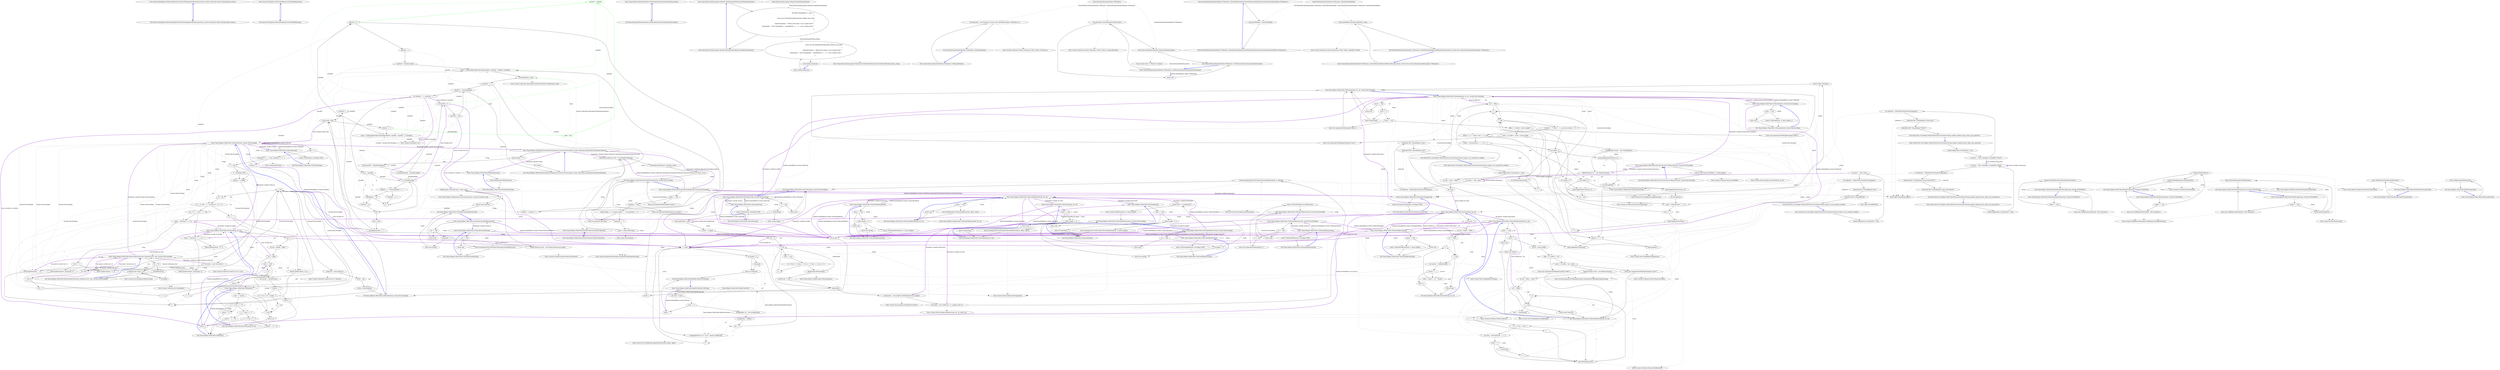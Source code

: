 digraph  {
n0 [label="Entry Nancy.ViewEngines.IFileSystemReader.GetViewsWithSupportedExtensions(string, System.Collections.Generic.IEnumerable<string>)", span="17-17", cluster="Nancy.ViewEngines.IFileSystemReader.GetViewsWithSupportedExtensions(string, System.Collections.Generic.IEnumerable<string>)"];
n1 [label="Exit Nancy.ViewEngines.IFileSystemReader.GetViewsWithSupportedExtensions(string, System.Collections.Generic.IEnumerable<string>)", span="17-17", cluster="Nancy.ViewEngines.IFileSystemReader.GetViewsWithSupportedExtensions(string, System.Collections.Generic.IEnumerable<string>)"];
n2 [label="Entry Nancy.ViewEngines.IFileSystemReader.GetLastModified(string)", span="24-24", cluster="Nancy.ViewEngines.IFileSystemReader.GetLastModified(string)"];
n3 [label="Exit Nancy.ViewEngines.IFileSystemReader.GetLastModified(string)", span="24-24", cluster="Nancy.ViewEngines.IFileSystemReader.GetLastModified(string)"];
d364 [label="valuePos = namePos", span="739-739", cluster="Nancy.Helpers.HttpUtility.ParseQueryString(string, System.Text.Encoding, System.Collections.Specialized.NameValueCollection)", color=green, community=0];
d346 [label="int namePos = 0", span="710-710", cluster="Nancy.Helpers.HttpUtility.ParseQueryString(string, System.Text.Encoding, System.Collections.Specialized.NameValueCollection)"];
d360 [label="namePos++", span="732-732", cluster="Nancy.Helpers.HttpUtility.ParseQueryString(string, System.Text.Encoding, System.Collections.Specialized.NameValueCollection)"];
d363 [label="name = null", span="738-738", cluster="Nancy.Helpers.HttpUtility.ParseQueryString(string, System.Text.Encoding, System.Collections.Specialized.NameValueCollection)", color=green, community=0];
d366 [label="valueEnd < 0", span="745-745", cluster="Nancy.Helpers.HttpUtility.ParseQueryString(string, System.Text.Encoding, System.Collections.Specialized.NameValueCollection)"];
d370 [label="value = UrlDecode(decoded.Substring(valuePos, valueEnd - valuePos), encoding)", span="754-754", cluster="Nancy.Helpers.HttpUtility.ParseQueryString(string, System.Text.Encoding, System.Collections.Specialized.NameValueCollection)"];
d362 [label="valuePos == -1", span="736-736", cluster="Nancy.Helpers.HttpUtility.ParseQueryString(string, System.Text.Encoding, System.Collections.Specialized.NameValueCollection)"];
d371 [label="result.Add(name, value)", span="756-756", cluster="Nancy.Helpers.HttpUtility.ParseQueryString(string, System.Text.Encoding, System.Collections.Specialized.NameValueCollection)"];
d345 [label="int decodedLength = decoded.Length", span="709-709", cluster="Nancy.Helpers.HttpUtility.ParseQueryString(string, System.Text.Encoding, System.Collections.Specialized.NameValueCollection)"];
d351 [label="q < decodedLength", span="715-715", cluster="Nancy.Helpers.HttpUtility.ParseQueryString(string, System.Text.Encoding, System.Collections.Specialized.NameValueCollection)"];
d349 [label="int valuePos = -1, valueEnd = -1", span="714-714", cluster="Nancy.Helpers.HttpUtility.ParseQueryString(string, System.Text.Encoding, System.Collections.Specialized.NameValueCollection)"];
d347 [label="bool first = true", span="711-711", cluster="Nancy.Helpers.HttpUtility.ParseQueryString(string, System.Text.Encoding, System.Collections.Specialized.NameValueCollection)"];
d348 [label="namePos <= decodedLength", span="712-712", cluster="Nancy.Helpers.HttpUtility.ParseQueryString(string, System.Text.Encoding, System.Collections.Specialized.NameValueCollection)"];
d350 [label="int q = namePos", span="715-715", cluster="Nancy.Helpers.HttpUtility.ParseQueryString(string, System.Text.Encoding, System.Collections.Specialized.NameValueCollection)"];
d359 [label="decoded[namePos] == '?'", span="731-731", cluster="Nancy.Helpers.HttpUtility.ParseQueryString(string, System.Text.Encoding, System.Collections.Specialized.NameValueCollection)"];
d365 [label="name = UrlDecode(decoded.Substring(namePos, valuePos - namePos - 1), encoding)", span="743-743", cluster="Nancy.Helpers.HttpUtility.ParseQueryString(string, System.Text.Encoding, System.Collections.Specialized.NameValueCollection)"];
d9 [label="i < count", span="56-56", cluster="Nancy.Helpers.HttpUtility.HttpQSCollection.ToString()"];
d361 [label="string name, value", span="735-735", cluster="Nancy.Helpers.HttpUtility.ParseQueryString(string, System.Text.Encoding, System.Collections.Specialized.NameValueCollection)"];
d355 [label="valueEnd = q", span="723-723", cluster="Nancy.Helpers.HttpUtility.ParseQueryString(string, System.Text.Encoding, System.Collections.Specialized.NameValueCollection)"];
d367 [label="namePos = -1", span="747-747", cluster="Nancy.Helpers.HttpUtility.ParseQueryString(string, System.Text.Encoding, System.Collections.Specialized.NameValueCollection)"];
d369 [label="namePos = valueEnd + 1", span="752-752", cluster="Nancy.Helpers.HttpUtility.ParseQueryString(string, System.Text.Encoding, System.Collections.Specialized.NameValueCollection)"];
d341 [label="Entry Nancy.Helpers.HttpUtility.ParseQueryString(string, System.Text.Encoding, System.Collections.Specialized.NameValueCollection)", span="703-703", cluster="Nancy.Helpers.HttpUtility.ParseQueryString(string, System.Text.Encoding, System.Collections.Specialized.NameValueCollection)"];
d344 [label="string decoded = HtmlDecode(query)", span="708-708", cluster="Nancy.Helpers.HttpUtility.ParseQueryString(string, System.Text.Encoding, System.Collections.Specialized.NameValueCollection)"];
d368 [label="valueEnd = decoded.Length", span="748-748", cluster="Nancy.Helpers.HttpUtility.ParseQueryString(string, System.Text.Encoding, System.Collections.Specialized.NameValueCollection)"];
d353 [label="valuePos = q + 1", span="719-719", cluster="Nancy.Helpers.HttpUtility.ParseQueryString(string, System.Text.Encoding, System.Collections.Specialized.NameValueCollection)"];
d374 [label="Entry string.Substring(int, int)", span="0-0", cluster="string.Substring(int, int)"];
d35 [label="Entry Nancy.Helpers.HttpUtility.UrlDecode(string, System.Text.Encoding)", span="129-129", cluster="Nancy.Helpers.HttpUtility.UrlDecode(string, System.Text.Encoding)"];
d372 [label="namePos == -1", span="757-757", cluster="Nancy.Helpers.HttpUtility.ParseQueryString(string, System.Text.Encoding, System.Collections.Specialized.NameValueCollection)"];
d375 [label="Entry System.Collections.Specialized.NameValueCollection.Add(string, string)", span="0-0", cluster="System.Collections.Specialized.NameValueCollection.Add(string, string)"];
d356 [label="q++", span="715-715", cluster="Nancy.Helpers.HttpUtility.ParseQueryString(string, System.Text.Encoding, System.Collections.Specialized.NameValueCollection)"];
d352 [label="valuePos == -1 && decoded[q] == '='", span="717-717", cluster="Nancy.Helpers.HttpUtility.ParseQueryString(string, System.Text.Encoding, System.Collections.Specialized.NameValueCollection)"];
d357 [label=first, span="728-728", cluster="Nancy.Helpers.HttpUtility.ParseQueryString(string, System.Text.Encoding, System.Collections.Specialized.NameValueCollection)"];
d100 [label="return -1;", span="206-206", cluster="Nancy.Helpers.HttpUtility.GetInt(byte)"];
d294 [label="HttpEncoder.UrlEncodeChar(c, result, true)", span="495-495", cluster="Nancy.Helpers.HttpUtility.UrlEncodeUnicodeToBytes(string)"];
d373 [label="Exit Nancy.Helpers.HttpUtility.ParseQueryString(string, System.Text.Encoding, System.Collections.Specialized.NameValueCollection)", span="703-703", cluster="Nancy.Helpers.HttpUtility.ParseQueryString(string, System.Text.Encoding, System.Collections.Specialized.NameValueCollection)"];
d354 [label="decoded[q] == '&'", span="721-721", cluster="Nancy.Helpers.HttpUtility.ParseQueryString(string, System.Text.Encoding, System.Collections.Specialized.NameValueCollection)"];
d358 [label="first = false", span="730-730", cluster="Nancy.Helpers.HttpUtility.ParseQueryString(string, System.Text.Encoding, System.Collections.Specialized.NameValueCollection)"];
d3 [label="int count = Count", span="51-51", cluster="Nancy.Helpers.HttpUtility.HttpQSCollection.ToString()"];
d8 [label="int i = 0", span="56-56", cluster="Nancy.Helpers.HttpUtility.HttpQSCollection.ToString()"];
d11 [label="i++", span="56-56", cluster="Nancy.Helpers.HttpUtility.HttpQSCollection.ToString()"];
d60 [label="i < len", span="145-145", cluster="Nancy.Helpers.HttpUtility.UrlDecode(string, System.Text.Encoding)"];
d91 [label="Entry Nancy.Helpers.HttpUtility.UrlDecode(byte[], int, int, System.Text.Encoding)", span="243-243", cluster="Nancy.Helpers.HttpUtility.UrlDecode(byte[], int, int, System.Text.Encoding)"];
d103 [label="int value = 0", span="211-211", cluster="Nancy.Helpers.HttpUtility.GetChar(byte[], int, int)"];
d114 [label="int val = 0", span="226-226", cluster="Nancy.Helpers.HttpUtility.GetChar(string, int, int)"];
d180 [label="Entry Nancy.Helpers.HttpUtility.UrlDecodeToBytes(byte[], int, int)", span="340-340", cluster="Nancy.Helpers.HttpUtility.UrlDecodeToBytes(byte[], int, int)"];
d228 [label="int i = 0", span="393-393", cluster="Nancy.Helpers.HttpUtility.UrlEncode(string, System.Text.Encoding)"];
d244 [label="Entry Nancy.Helpers.HttpUtility.UrlEncodeToBytes(byte[], int, int)", span="465-465", cluster="Nancy.Helpers.HttpUtility.UrlEncodeToBytes(byte[], int, int)"];
d10 [label="sb.AppendFormat(''{0}={1}&'', keys[i], this[keys[i]])", span="58-58", cluster="Nancy.Helpers.HttpUtility.HttpQSCollection.ToString()"];
d12 [label="sb.Length > 0", span="60-60", cluster="Nancy.Helpers.HttpUtility.HttpQSCollection.ToString()"];
d299 [label="Entry Nancy.Helpers.HttpUtility.HtmlDecode(string)", span="505-505", cluster="Nancy.Helpers.HttpUtility.HtmlDecode(string)"];
d337 [label="ParseQueryString(query, encoding, result)", span="699-699", cluster="Nancy.Helpers.HttpUtility.ParseQueryString(string, System.Text.Encoding)"];
d342 [label="query.Length == 0", span="705-705", cluster="Nancy.Helpers.HttpUtility.ParseQueryString(string, System.Text.Encoding, System.Collections.Specialized.NameValueCollection)"];
d327 [label="Entry Nancy.Helpers.HttpUtility.ParseQueryString(string, System.Text.Encoding)", span="687-687", cluster="Nancy.Helpers.HttpUtility.ParseQueryString(string, System.Text.Encoding)"];
d336 [label="NameValueCollection result = new HttpQSCollection()", span="698-698", cluster="Nancy.Helpers.HttpUtility.ParseQueryString(string, System.Text.Encoding)"];
d32 [label="Entry Nancy.Helpers.HttpUtility.UrlDecode(string)", span="108-108", cluster="Nancy.Helpers.HttpUtility.UrlDecode(string)"];
d33 [label="return UrlDecode(str, Encoding.UTF8);", span="110-110", cluster="Nancy.Helpers.HttpUtility.UrlDecode(string)"];
d41 [label="Entry Nancy.Helpers.HttpUtility.WriteCharBytes(System.Collections.IList, char, System.Text.Encoding)", span="118-118", cluster="Nancy.Helpers.HttpUtility.WriteCharBytes(System.Collections.IList, char, System.Text.Encoding)"];
d83 [label="Entry Nancy.Helpers.HttpUtility.GetChar(string, int, int)", span="224-224", cluster="Nancy.Helpers.HttpUtility.GetChar(string, int, int)"];
d80 [label="Exit Nancy.Helpers.HttpUtility.UrlDecode(string, System.Text.Encoding)", span="129-129", cluster="Nancy.Helpers.HttpUtility.UrlDecode(string, System.Text.Encoding)"];
d49 [label="null == s", span="131-131", cluster="Nancy.Helpers.HttpUtility.UrlDecode(string, System.Text.Encoding)"];
d51 [label="s.IndexOf('%') == -1 && s.IndexOf('+') == -1", span="134-134", cluster="Nancy.Helpers.HttpUtility.UrlDecode(string, System.Text.Encoding)"];
d52 [label="return s;", span="135-135", cluster="Nancy.Helpers.HttpUtility.UrlDecode(string, System.Text.Encoding)"];
d53 [label="e == null", span="137-137", cluster="Nancy.Helpers.HttpUtility.UrlDecode(string, System.Text.Encoding)"];
d55 [label="long len = s.Length", span="140-140", cluster="Nancy.Helpers.HttpUtility.UrlDecode(string, System.Text.Encoding)"];
d61 [label="ch = s[i]", span="147-147", cluster="Nancy.Helpers.HttpUtility.UrlDecode(string, System.Text.Encoding)"];
d62 [label="ch == '%' && i + 2 < len && s[i + 1] != '%'", span="148-148", cluster="Nancy.Helpers.HttpUtility.UrlDecode(string, System.Text.Encoding)"];
d63 [label="s[i + 1] == 'u' && i + 5 < len", span="150-150", cluster="Nancy.Helpers.HttpUtility.UrlDecode(string, System.Text.Encoding)"];
d64 [label="xchar = GetChar(s, i + 2, 4)", span="153-153", cluster="Nancy.Helpers.HttpUtility.UrlDecode(string, System.Text.Encoding)"];
d66 [label="WriteCharBytes(bytes, (char)xchar, e)", span="156-156", cluster="Nancy.Helpers.HttpUtility.UrlDecode(string, System.Text.Encoding)"];
d68 [label="WriteCharBytes(bytes, '%', e)", span="160-160", cluster="Nancy.Helpers.HttpUtility.UrlDecode(string, System.Text.Encoding)"];
d69 [label="(xchar = GetChar(s, i + 1, 2)) != -1", span="162-162", cluster="Nancy.Helpers.HttpUtility.UrlDecode(string, System.Text.Encoding)"];
d70 [label="WriteCharBytes(bytes, (char)xchar, e)", span="164-164", cluster="Nancy.Helpers.HttpUtility.UrlDecode(string, System.Text.Encoding)"];
d72 [label="WriteCharBytes(bytes, '%', e)", span="169-169", cluster="Nancy.Helpers.HttpUtility.UrlDecode(string, System.Text.Encoding)"];
d74 [label="WriteCharBytes(bytes, ' ', e)", span="175-175", cluster="Nancy.Helpers.HttpUtility.UrlDecode(string, System.Text.Encoding)"];
d75 [label="WriteCharBytes(bytes, ch, e)", span="177-177", cluster="Nancy.Helpers.HttpUtility.UrlDecode(string, System.Text.Encoding)"];
d79 [label="return e.GetString(buf);", span="182-182", cluster="Nancy.Helpers.HttpUtility.UrlDecode(string, System.Text.Encoding)"];
d50 [label="return null;", span="132-132", cluster="Nancy.Helpers.HttpUtility.UrlDecode(string, System.Text.Encoding)"];
d92 [label="Entry Nancy.Helpers.HttpUtility.GetInt(byte)", span="194-194", cluster="Nancy.Helpers.HttpUtility.GetInt(byte)"];
d98 [label="c >= 'A' && c <= 'F'", span="203-203", cluster="Nancy.Helpers.HttpUtility.GetInt(byte)"];
d102 [label="Entry Nancy.Helpers.HttpUtility.GetChar(byte[], int, int)", span="209-209", cluster="Nancy.Helpers.HttpUtility.GetChar(byte[], int, int)"];
d101 [label="Exit Nancy.Helpers.HttpUtility.GetInt(byte)", span="194-194", cluster="Nancy.Helpers.HttpUtility.GetInt(byte)"];
d292 [label="MemoryStream result = new MemoryStream(str.Length)", span="492-492", cluster="Nancy.Helpers.HttpUtility.UrlEncodeUnicodeToBytes(string)"];
d293 [label=str, span="493-493", cluster="Nancy.Helpers.HttpUtility.UrlEncodeUnicodeToBytes(string)"];
d298 [label="Entry Nancy.Helpers.HttpEncoder.UrlEncodeChar(char, System.IO.Stream, bool)", span="573-573", cluster="Nancy.Helpers.HttpEncoder.UrlEncodeChar(char, System.IO.Stream, bool)"];
d343 [label="return;", span="706-706", cluster="Nancy.Helpers.HttpUtility.ParseQueryString(string, System.Text.Encoding, System.Collections.Specialized.NameValueCollection)"];
d376 [label="Nancy.Helpers.HttpUtility.HttpQSCollection", span=""];
d2 [label="Entry Nancy.Helpers.HttpUtility.HttpQSCollection.ToString()", span="49-49", cluster="Nancy.Helpers.HttpUtility.HttpQSCollection.ToString()"];
d4 [label="count == 0", span="52-52", cluster="Nancy.Helpers.HttpUtility.HttpQSCollection.ToString()"];
d7 [label="string[] keys = AllKeys", span="55-55", cluster="Nancy.Helpers.HttpUtility.HttpQSCollection.ToString()"];
d59 [label="int i = 0", span="145-145", cluster="Nancy.Helpers.HttpUtility.UrlDecode(string, System.Text.Encoding)"];
d67 [label="i += 5", span="157-157", cluster="Nancy.Helpers.HttpUtility.UrlDecode(string, System.Text.Encoding)"];
d71 [label="i += 2", span="165-165", cluster="Nancy.Helpers.HttpUtility.UrlDecode(string, System.Text.Encoding)"];
d76 [label="i++", span="145-145", cluster="Nancy.Helpers.HttpUtility.UrlDecode(string, System.Text.Encoding)"];
d77 [label="byte[] buf = bytes.ToArray()", span="180-180", cluster="Nancy.Helpers.HttpUtility.UrlDecode(string, System.Text.Encoding)"];
d36 [label="Entry Nancy.Helpers.HttpUtility.GetChars(System.IO.MemoryStream, System.Text.Encoding)", span="113-113", cluster="Nancy.Helpers.HttpUtility.GetChars(System.IO.MemoryStream, System.Text.Encoding)"];
d86 [label="Entry Nancy.Helpers.HttpUtility.UrlDecode(byte[], System.Text.Encoding)", span="186-186", cluster="Nancy.Helpers.HttpUtility.UrlDecode(byte[], System.Text.Encoding)"];
d89 [label="return UrlDecode(bytes, 0, bytes.Length, e);", span="191-191", cluster="Nancy.Helpers.HttpUtility.UrlDecode(byte[], System.Text.Encoding)"];
d142 [label="int i = offset", span="264-264", cluster="Nancy.Helpers.HttpUtility.UrlDecode(byte[], int, int, System.Text.Encoding)"];
d167 [label="Exit Nancy.Helpers.HttpUtility.UrlDecode(byte[], int, int, System.Text.Encoding)", span="243-243", cluster="Nancy.Helpers.HttpUtility.UrlDecode(byte[], int, int, System.Text.Encoding)"];
d128 [label="bytes == null", span="245-245", cluster="Nancy.Helpers.HttpUtility.UrlDecode(byte[], int, int, System.Text.Encoding)"];
d130 [label="count == 0", span="247-247", cluster="Nancy.Helpers.HttpUtility.UrlDecode(byte[], int, int, System.Text.Encoding)"];
d132 [label="bytes == null", span="250-250", cluster="Nancy.Helpers.HttpUtility.UrlDecode(byte[], int, int, System.Text.Encoding)"];
d134 [label="offset < 0 || offset > bytes.Length", span="253-253", cluster="Nancy.Helpers.HttpUtility.UrlDecode(byte[], int, int, System.Text.Encoding)"];
d136 [label="count < 0 || offset + count > bytes.Length", span="256-256", cluster="Nancy.Helpers.HttpUtility.UrlDecode(byte[], int, int, System.Text.Encoding)"];
d140 [label="int end = count + offset", span="262-262", cluster="Nancy.Helpers.HttpUtility.UrlDecode(byte[], int, int, System.Text.Encoding)"];
d144 [label="bytes[i] == '%' && i + 2 < count && bytes[i + 1] != '%'", span="266-266", cluster="Nancy.Helpers.HttpUtility.UrlDecode(byte[], int, int, System.Text.Encoding)"];
d145 [label="bytes[i + 1] == (byte)'u' && i + 5 < end", span="268-268", cluster="Nancy.Helpers.HttpUtility.UrlDecode(byte[], int, int, System.Text.Encoding)"];
d147 [label="output.Append(GetChars(acc, e))", span="272-272", cluster="Nancy.Helpers.HttpUtility.UrlDecode(byte[], int, int, System.Text.Encoding)"];
d149 [label="xchar = GetChar(bytes, i + 2, 4)", span="275-275", cluster="Nancy.Helpers.HttpUtility.UrlDecode(byte[], int, int, System.Text.Encoding)"];
d153 [label="(xchar = GetChar(bytes, i + 1, 2)) != -1", span="283-283", cluster="Nancy.Helpers.HttpUtility.UrlDecode(byte[], int, int, System.Text.Encoding)"];
d157 [label="output.Append(GetChars(acc, e))", span="293-293", cluster="Nancy.Helpers.HttpUtility.UrlDecode(byte[], int, int, System.Text.Encoding)"];
d159 [label="bytes[i] == '+'", span="297-297", cluster="Nancy.Helpers.HttpUtility.UrlDecode(byte[], int, int, System.Text.Encoding)"];
d161 [label="output.Append((char)bytes[i])", span="303-303", cluster="Nancy.Helpers.HttpUtility.UrlDecode(byte[], int, int, System.Text.Encoding)"];
d164 [label="output.Append(GetChars(acc, e))", span="309-309", cluster="Nancy.Helpers.HttpUtility.UrlDecode(byte[], int, int, System.Text.Encoding)"];
d104 [label="int end = length + offset", span="212-212", cluster="Nancy.Helpers.HttpUtility.GetChar(byte[], int, int)"];
d110 [label="value = (value << 4) + current", span="218-218", cluster="Nancy.Helpers.HttpUtility.GetChar(byte[], int, int)"];
d112 [label="return value;", span="221-221", cluster="Nancy.Helpers.HttpUtility.GetChar(byte[], int, int)"];
d115 [label="int end = length + offset", span="227-227", cluster="Nancy.Helpers.HttpUtility.GetChar(string, int, int)"];
d124 [label="val = (val << 4) + current", span="237-237", cluster="Nancy.Helpers.HttpUtility.GetChar(string, int, int)"];
d126 [label="return val;", span="240-240", cluster="Nancy.Helpers.HttpUtility.GetChar(string, int, int)"];
d175 [label="Entry Nancy.Helpers.HttpUtility.UrlDecodeToBytes(byte[])", span="316-316", cluster="Nancy.Helpers.HttpUtility.UrlDecodeToBytes(byte[])"];
d178 [label="return UrlDecodeToBytes(bytes, 0, bytes.Length);", span="321-321", cluster="Nancy.Helpers.HttpUtility.UrlDecodeToBytes(byte[])"];
d203 [label="int i = offset", span="356-356", cluster="Nancy.Helpers.HttpUtility.UrlDecodeToBytes(byte[], int, int)"];
d216 [label="Exit Nancy.Helpers.HttpUtility.UrlDecodeToBytes(byte[], int, int)", span="340-340", cluster="Nancy.Helpers.HttpUtility.UrlDecodeToBytes(byte[], int, int)"];
d192 [label="bytes == null", span="342-342", cluster="Nancy.Helpers.HttpUtility.UrlDecodeToBytes(byte[], int, int)"];
d194 [label="count == 0", span="344-344", cluster="Nancy.Helpers.HttpUtility.UrlDecodeToBytes(byte[], int, int)"];
d196 [label="int len = bytes.Length", span="347-347", cluster="Nancy.Helpers.HttpUtility.UrlDecodeToBytes(byte[], int, int)"];
d197 [label="offset < 0 || offset >= len", span="348-348", cluster="Nancy.Helpers.HttpUtility.UrlDecodeToBytes(byte[], int, int)"];
d199 [label="count < 0 || offset > len - count", span="351-351", cluster="Nancy.Helpers.HttpUtility.UrlDecodeToBytes(byte[], int, int)"];
d202 [label="int end = offset + count", span="355-355", cluster="Nancy.Helpers.HttpUtility.UrlDecodeToBytes(byte[], int, int)"];
d205 [label="char c = (char)bytes[i]", span="358-358", cluster="Nancy.Helpers.HttpUtility.UrlDecodeToBytes(byte[], int, int)"];
d209 [label="int xchar = GetChar(bytes, i + 1, 2)", span="365-365", cluster="Nancy.Helpers.HttpUtility.UrlDecodeToBytes(byte[], int, int)"];
d227 [label="int len = s.Length", span="392-392", cluster="Nancy.Helpers.HttpUtility.UrlEncode(string, System.Text.Encoding)"];
d229 [label="i < len", span="393-393", cluster="Nancy.Helpers.HttpUtility.UrlEncode(string, System.Text.Encoding)"];
d230 [label="char c = s[i]", span="395-395", cluster="Nancy.Helpers.HttpUtility.UrlEncode(string, System.Text.Encoding)"];
d234 [label="i++", span="393-393", cluster="Nancy.Helpers.HttpUtility.UrlEncode(string, System.Text.Encoding)"];
d239 [label="return Encoding.ASCII.GetString(UrlEncodeToBytes(bytes, 0, realLen));", span="412-412", cluster="Nancy.Helpers.HttpUtility.UrlEncode(string, System.Text.Encoding)"];
d250 [label="return Encoding.ASCII.GetString(UrlEncodeToBytes(bytes, 0, bytes.Length));", span="423-423", cluster="Nancy.Helpers.HttpUtility.UrlEncode(byte[])"];
d257 [label="return Encoding.ASCII.GetString(UrlEncodeToBytes(bytes, offset, count));", span="434-434", cluster="Nancy.Helpers.HttpUtility.UrlEncode(byte[], int, int)"];
d262 [label="Entry Nancy.Helpers.HttpUtility.UrlEncodeToBytes(string, System.Text.Encoding)", span="442-442", cluster="Nancy.Helpers.HttpUtility.UrlEncodeToBytes(string, System.Text.Encoding)"];
d268 [label="return UrlEncodeToBytes(bytes, 0, bytes.Length);", span="451-451", cluster="Nancy.Helpers.HttpUtility.UrlEncodeToBytes(string, System.Text.Encoding)"];
d270 [label="Entry Nancy.Helpers.HttpUtility.UrlEncodeToBytes(byte[])", span="454-454", cluster="Nancy.Helpers.HttpUtility.UrlEncodeToBytes(byte[])"];
d275 [label="return UrlEncodeToBytes(bytes, 0, bytes.Length);", span="462-462", cluster="Nancy.Helpers.HttpUtility.UrlEncodeToBytes(byte[])"];
d280 [label="Exit Nancy.Helpers.HttpUtility.UrlEncodeToBytes(byte[], int, int)", span="465-465", cluster="Nancy.Helpers.HttpUtility.UrlEncodeToBytes(byte[], int, int)"];
d277 [label="bytes == null", span="467-467", cluster="Nancy.Helpers.HttpUtility.UrlEncodeToBytes(byte[], int, int)"];
d279 [label="return HttpEncoder.UrlEncodeToBytes(bytes, offset, count);", span="472-472", cluster="Nancy.Helpers.HttpUtility.UrlEncodeToBytes(byte[], int, int)"];
d237 [label="byte[] bytes = new byte[Enc.GetMaxByteCount(s.Length)]", span="410-410", cluster="Nancy.Helpers.HttpUtility.UrlEncode(string, System.Text.Encoding)"];
d245 [label="Entry Nancy.Helpers.HttpUtility.UrlEncode(byte[])", span="415-415", cluster="Nancy.Helpers.HttpUtility.UrlEncode(byte[])"];
d252 [label="Entry Nancy.Helpers.HttpUtility.UrlEncode(byte[], int, int)", span="426-426", cluster="Nancy.Helpers.HttpUtility.UrlEncode(byte[], int, int)"];
d267 [label="byte[] bytes = e.GetBytes(str)", span="450-450", cluster="Nancy.Helpers.HttpUtility.UrlEncodeToBytes(string, System.Text.Encoding)"];
d238 [label="int realLen = Enc.GetBytes(s, 0, s.Length, bytes, 0)", span="411-411", cluster="Nancy.Helpers.HttpUtility.UrlEncode(string, System.Text.Encoding)"];
d6 [label="StringBuilder sb = new StringBuilder()", span="54-54", cluster="Nancy.Helpers.HttpUtility.HttpQSCollection.ToString()"];
d17 [label="Entry System.Text.StringBuilder.AppendFormat(string, object, object)", span="0-0", cluster="System.Text.StringBuilder.AppendFormat(string, object, object)"];
d13 [label="sb.Length--", span="61-61", cluster="Nancy.Helpers.HttpUtility.HttpQSCollection.ToString()"];
d14 [label="return sb.ToString();", span="62-62", cluster="Nancy.Helpers.HttpUtility.HttpQSCollection.ToString()"];
d301 [label="Exit Nancy.Helpers.HttpUtility.HtmlDecode(string)", span="505-505", cluster="Nancy.Helpers.HttpUtility.HtmlDecode(string)"];
d300 [label="return HttpEncoder.HtmlDecode(s);", span="516-516", cluster="Nancy.Helpers.HttpUtility.HtmlDecode(string)"];
d335 [label="query = query.Substring(1)", span="696-696", cluster="Nancy.Helpers.HttpUtility.ParseQueryString(string, System.Text.Encoding)"];
d338 [label="return result;", span="700-700", cluster="Nancy.Helpers.HttpUtility.ParseQueryString(string, System.Text.Encoding)"];
d324 [label="Entry Nancy.Helpers.HttpUtility.ParseQueryString(string)", span="682-682", cluster="Nancy.Helpers.HttpUtility.ParseQueryString(string)"];
d325 [label="return ParseQueryString(query, Encoding.UTF8);", span="684-684", cluster="Nancy.Helpers.HttpUtility.ParseQueryString(string)"];
d339 [label="Exit Nancy.Helpers.HttpUtility.ParseQueryString(string, System.Text.Encoding)", span="687-687", cluster="Nancy.Helpers.HttpUtility.ParseQueryString(string, System.Text.Encoding)"];
d328 [label="query == null", span="689-689", cluster="Nancy.Helpers.HttpUtility.ParseQueryString(string, System.Text.Encoding)"];
d330 [label="encoding == null", span="691-691", cluster="Nancy.Helpers.HttpUtility.ParseQueryString(string, System.Text.Encoding)"];
d332 [label="query.Length == 0 || (query.Length == 1 && query[0] == '?')", span="693-693", cluster="Nancy.Helpers.HttpUtility.ParseQueryString(string, System.Text.Encoding)"];
d334 [label="query[0] == '?'", span="695-695", cluster="Nancy.Helpers.HttpUtility.ParseQueryString(string, System.Text.Encoding)"];
d0 [label="Entry Nancy.Helpers.HttpUtility.HttpQSCollection.HttpQSCollection()", span="44-44", cluster="Nancy.Helpers.HttpUtility.HttpQSCollection.HttpQSCollection()"];
d34 [label="Exit Nancy.Helpers.HttpUtility.UrlDecode(string)", span="108-108", cluster="Nancy.Helpers.HttpUtility.UrlDecode(string)"];
d46 [label="Exit Nancy.Helpers.HttpUtility.WriteCharBytes(System.Collections.IList, char, System.Text.Encoding)", span="118-118", cluster="Nancy.Helpers.HttpUtility.WriteCharBytes(System.Collections.IList, char, System.Text.Encoding)"];
d42 [label="ch > 255", span="120-120", cluster="Nancy.Helpers.HttpUtility.WriteCharBytes(System.Collections.IList, char, System.Text.Encoding)"];
d43 [label="e.GetBytes(new char[] { ch })", span="122-122", cluster="Nancy.Helpers.HttpUtility.WriteCharBytes(System.Collections.IList, char, System.Text.Encoding)"];
d44 [label="buf.Add(b)", span="123-123", cluster="Nancy.Helpers.HttpUtility.WriteCharBytes(System.Collections.IList, char, System.Text.Encoding)"];
d45 [label="buf.Add((byte)ch)", span="126-126", cluster="Nancy.Helpers.HttpUtility.WriteCharBytes(System.Collections.IList, char, System.Text.Encoding)"];
d56 [label="var bytes = new List<byte>()", span="141-141", cluster="Nancy.Helpers.HttpUtility.UrlDecode(string, System.Text.Encoding)"];
d57 [label="int xchar", span="142-142", cluster="Nancy.Helpers.HttpUtility.UrlDecode(string, System.Text.Encoding)"];
d58 [label="char ch", span="143-143", cluster="Nancy.Helpers.HttpUtility.UrlDecode(string, System.Text.Encoding)"];
d116 [label="int i = offset", span="228-228", cluster="Nancy.Helpers.HttpUtility.GetChar(string, int, int)"];
d127 [label="Exit Nancy.Helpers.HttpUtility.GetChar(string, int, int)", span="224-224", cluster="Nancy.Helpers.HttpUtility.GetChar(string, int, int)"];
d118 [label="char c = str[i]", span="230-230", cluster="Nancy.Helpers.HttpUtility.GetChar(string, int, int)"];
d81 [label="Entry string.IndexOf(char)", span="0-0", cluster="string.IndexOf(char)"];
d54 [label="e = Encoding.UTF8", span="138-138", cluster="Nancy.Helpers.HttpUtility.UrlDecode(string, System.Text.Encoding)"];
d73 [label="ch == '+'", span="174-174", cluster="Nancy.Helpers.HttpUtility.UrlDecode(string, System.Text.Encoding)"];
d65 [label="xchar != -1", span="154-154", cluster="Nancy.Helpers.HttpUtility.UrlDecode(string, System.Text.Encoding)"];
d78 [label="bytes = null", span="181-181", cluster="Nancy.Helpers.HttpUtility.UrlDecode(string, System.Text.Encoding)"];
d85 [label="Entry System.Text.Encoding.GetString(byte[])", span="0-0", cluster="System.Text.Encoding.GetString(byte[])"];
d184 [label="Entry Nancy.Helpers.HttpUtility.UrlDecodeToBytes(string, System.Text.Encoding)", span="329-329", cluster="Nancy.Helpers.HttpUtility.UrlDecodeToBytes(string, System.Text.Encoding)"];
d221 [label="Entry Nancy.Helpers.HttpUtility.UrlEncode(string, System.Text.Encoding)", span="383-383", cluster="Nancy.Helpers.HttpUtility.UrlEncode(string, System.Text.Encoding)"];
d282 [label="Entry Nancy.Helpers.HttpUtility.UrlEncodeUnicode(string)", span="476-476", cluster="Nancy.Helpers.HttpUtility.UrlEncodeUnicode(string)"];
d287 [label="Entry Nancy.Helpers.HttpUtility.UrlEncodeUnicodeToBytes(string)", span="484-484", cluster="Nancy.Helpers.HttpUtility.UrlEncodeUnicodeToBytes(string)"];
d107 [label="int current = GetInt(bytes[i])", span="215-215", cluster="Nancy.Helpers.HttpUtility.GetChar(byte[], int, int)"];
d121 [label="int current = GetInt((byte)c)", span="234-234", cluster="Nancy.Helpers.HttpUtility.GetChar(string, int, int)"];
d93 [label="char c = (char)b", span="196-196", cluster="Nancy.Helpers.HttpUtility.GetInt(byte)"];
d96 [label="c >= 'a' && c <= 'f'", span="200-200", cluster="Nancy.Helpers.HttpUtility.GetInt(byte)"];
d99 [label="return c - 'A' + 10;", span="204-204", cluster="Nancy.Helpers.HttpUtility.GetInt(byte)"];
d105 [label="int i = offset", span="213-213", cluster="Nancy.Helpers.HttpUtility.GetChar(byte[], int, int)"];
d113 [label="Exit Nancy.Helpers.HttpUtility.GetChar(byte[], int, int)", span="209-209", cluster="Nancy.Helpers.HttpUtility.GetChar(byte[], int, int)"];
d141 [label="int xchar", span="263-263", cluster="Nancy.Helpers.HttpUtility.UrlDecode(byte[], int, int, System.Text.Encoding)"];
d95 [label="return c - '0';", span="198-198", cluster="Nancy.Helpers.HttpUtility.GetInt(byte)"];
d97 [label="return c - 'a' + 10;", span="201-201", cluster="Nancy.Helpers.HttpUtility.GetInt(byte)"];
d290 [label="str.Length == 0", span="489-489", cluster="Nancy.Helpers.HttpUtility.UrlEncodeUnicodeToBytes(string)"];
d297 [label="Entry System.IO.MemoryStream.MemoryStream(int)", span="0-0", cluster="System.IO.MemoryStream.MemoryStream(int)"];
d295 [label="return result.ToArray();", span="497-497", cluster="Nancy.Helpers.HttpUtility.UrlEncodeUnicodeToBytes(string)"];
d15 [label="Exit Nancy.Helpers.HttpUtility.HttpQSCollection.ToString()", span="49-49", cluster="Nancy.Helpers.HttpUtility.HttpQSCollection.ToString()"];
d5 [label="return '''';", span="53-53", cluster="Nancy.Helpers.HttpUtility.HttpQSCollection.ToString()"];
d84 [label="Entry System.Collections.Generic.List<T>.ToArray()", span="0-0", cluster="System.Collections.Generic.List<T>.ToArray()"];
d38 [label="Exit Nancy.Helpers.HttpUtility.GetChars(System.IO.MemoryStream, System.Text.Encoding)", span="113-113", cluster="Nancy.Helpers.HttpUtility.GetChars(System.IO.MemoryStream, System.Text.Encoding)"];
d37 [label="return e.GetChars(b.GetBuffer(), 0, (int)b.Length);", span="115-115", cluster="Nancy.Helpers.HttpUtility.GetChars(System.IO.MemoryStream, System.Text.Encoding)"];
d139 [label="MemoryStream acc = new MemoryStream()", span="260-260", cluster="Nancy.Helpers.HttpUtility.UrlDecode(byte[], int, int, System.Text.Encoding)"];
d90 [label="Exit Nancy.Helpers.HttpUtility.UrlDecode(byte[], System.Text.Encoding)", span="186-186", cluster="Nancy.Helpers.HttpUtility.UrlDecode(byte[], System.Text.Encoding)"];
d87 [label="bytes == null", span="188-188", cluster="Nancy.Helpers.HttpUtility.UrlDecode(byte[], System.Text.Encoding)"];
d143 [label="i < end", span="264-264", cluster="Nancy.Helpers.HttpUtility.UrlDecode(byte[], int, int, System.Text.Encoding)"];
d152 [label="i += 5", span="279-279", cluster="Nancy.Helpers.HttpUtility.UrlDecode(byte[], int, int, System.Text.Encoding)"];
d155 [label="i += 2", span="286-286", cluster="Nancy.Helpers.HttpUtility.UrlDecode(byte[], int, int, System.Text.Encoding)"];
d162 [label="i++", span="264-264", cluster="Nancy.Helpers.HttpUtility.UrlDecode(byte[], int, int, System.Text.Encoding)"];
d129 [label="return null;", span="246-246", cluster="Nancy.Helpers.HttpUtility.UrlDecode(byte[], int, int, System.Text.Encoding)"];
d131 [label="return String.Empty;", span="248-248", cluster="Nancy.Helpers.HttpUtility.UrlDecode(byte[], int, int, System.Text.Encoding)"];
d133 [label="throw new ArgumentNullException(''bytes'');", span="251-251", cluster="Nancy.Helpers.HttpUtility.UrlDecode(byte[], int, int, System.Text.Encoding)"];
d135 [label="throw new ArgumentOutOfRangeException(''offset'');", span="254-254", cluster="Nancy.Helpers.HttpUtility.UrlDecode(byte[], int, int, System.Text.Encoding)"];
d137 [label="throw new ArgumentOutOfRangeException(''count'');", span="257-257", cluster="Nancy.Helpers.HttpUtility.UrlDecode(byte[], int, int, System.Text.Encoding)"];
d166 [label="return output.ToString();", span="313-313", cluster="Nancy.Helpers.HttpUtility.UrlDecode(byte[], int, int, System.Text.Encoding)"];
d138 [label="StringBuilder output = new StringBuilder()", span="259-259", cluster="Nancy.Helpers.HttpUtility.UrlDecode(byte[], int, int, System.Text.Encoding)"];
d156 [label="acc.Length > 0", span="291-291", cluster="Nancy.Helpers.HttpUtility.UrlDecode(byte[], int, int, System.Text.Encoding)"];
d146 [label="acc.Length > 0", span="270-270", cluster="Nancy.Helpers.HttpUtility.UrlDecode(byte[], int, int, System.Text.Encoding)"];
d148 [label="acc.SetLength(0)", span="273-273", cluster="Nancy.Helpers.HttpUtility.UrlDecode(byte[], int, int, System.Text.Encoding)"];
d171 [label="Entry System.Text.StringBuilder.Append(char[])", span="0-0", cluster="System.Text.StringBuilder.Append(char[])"];
d150 [label="xchar != -1", span="276-276", cluster="Nancy.Helpers.HttpUtility.UrlDecode(byte[], int, int, System.Text.Encoding)"];
d151 [label="output.Append((char)xchar)", span="278-278", cluster="Nancy.Helpers.HttpUtility.UrlDecode(byte[], int, int, System.Text.Encoding)"];
d154 [label="acc.WriteByte((byte)xchar)", span="285-285", cluster="Nancy.Helpers.HttpUtility.UrlDecode(byte[], int, int, System.Text.Encoding)"];
d158 [label="acc.SetLength(0)", span="294-294", cluster="Nancy.Helpers.HttpUtility.UrlDecode(byte[], int, int, System.Text.Encoding)"];
d160 [label="output.Append(' ')", span="299-299", cluster="Nancy.Helpers.HttpUtility.UrlDecode(byte[], int, int, System.Text.Encoding)"];
d173 [label="Entry System.Text.StringBuilder.Append(char)", span="0-0", cluster="System.Text.StringBuilder.Append(char)"];
d163 [label="acc.Length > 0", span="307-307", cluster="Nancy.Helpers.HttpUtility.UrlDecode(byte[], int, int, System.Text.Encoding)"];
d165 [label="acc = null", span="312-312", cluster="Nancy.Helpers.HttpUtility.UrlDecode(byte[], int, int, System.Text.Encoding)"];
d106 [label="i < end", span="213-213", cluster="Nancy.Helpers.HttpUtility.GetChar(byte[], int, int)"];
d108 [label="current == -1", span="216-216", cluster="Nancy.Helpers.HttpUtility.GetChar(byte[], int, int)"];
d111 [label="i++", span="213-213", cluster="Nancy.Helpers.HttpUtility.GetChar(byte[], int, int)"];
d117 [label="i < end", span="228-228", cluster="Nancy.Helpers.HttpUtility.GetChar(string, int, int)"];
d122 [label="current == -1", span="235-235", cluster="Nancy.Helpers.HttpUtility.GetChar(string, int, int)"];
d125 [label="i++", span="228-228", cluster="Nancy.Helpers.HttpUtility.GetChar(string, int, int)"];
d179 [label="Exit Nancy.Helpers.HttpUtility.UrlDecodeToBytes(byte[])", span="316-316", cluster="Nancy.Helpers.HttpUtility.UrlDecodeToBytes(byte[])"];
d189 [label="return UrlDecodeToBytes(e.GetBytes(str));", span="337-337", cluster="Nancy.Helpers.HttpUtility.UrlDecodeToBytes(string, System.Text.Encoding)"];
d176 [label="bytes == null", span="318-318", cluster="Nancy.Helpers.HttpUtility.UrlDecodeToBytes(byte[])"];
d204 [label="i < end", span="356-356", cluster="Nancy.Helpers.HttpUtility.UrlDecodeToBytes(byte[], int, int)"];
d208 [label="c == '%' && i < end - 2", span="363-363", cluster="Nancy.Helpers.HttpUtility.UrlDecodeToBytes(byte[], int, int)"];
d212 [label="i += 2", span="369-369", cluster="Nancy.Helpers.HttpUtility.UrlDecodeToBytes(byte[], int, int)"];
d214 [label="i++", span="356-356", cluster="Nancy.Helpers.HttpUtility.UrlDecodeToBytes(byte[], int, int)"];
d193 [label="return null;", span="343-343", cluster="Nancy.Helpers.HttpUtility.UrlDecodeToBytes(byte[], int, int)"];
d195 [label="return new byte[0];", span="345-345", cluster="Nancy.Helpers.HttpUtility.UrlDecodeToBytes(byte[], int, int)"];
d198 [label="throw new ArgumentOutOfRangeException(''offset'');", span="349-349", cluster="Nancy.Helpers.HttpUtility.UrlDecodeToBytes(byte[], int, int)"];
d200 [label="throw new ArgumentOutOfRangeException(''count'');", span="352-352", cluster="Nancy.Helpers.HttpUtility.UrlDecodeToBytes(byte[], int, int)"];
d215 [label="return result.ToArray();", span="375-375", cluster="Nancy.Helpers.HttpUtility.UrlDecodeToBytes(byte[], int, int)"];
d201 [label="MemoryStream result = new MemoryStream()", span="354-354", cluster="Nancy.Helpers.HttpUtility.UrlDecodeToBytes(byte[], int, int)"];
d206 [label="c == '+'", span="359-359", cluster="Nancy.Helpers.HttpUtility.UrlDecodeToBytes(byte[], int, int)"];
d213 [label="result.WriteByte((byte)c)", span="372-372", cluster="Nancy.Helpers.HttpUtility.UrlDecodeToBytes(byte[], int, int)"];
d210 [label="xchar != -1", span="366-366", cluster="Nancy.Helpers.HttpUtility.UrlDecodeToBytes(byte[], int, int)"];
d211 [label="c = (char)xchar", span="368-368", cluster="Nancy.Helpers.HttpUtility.UrlDecodeToBytes(byte[], int, int)"];
d226 [label="bool needEncode = false", span="391-391", cluster="Nancy.Helpers.HttpUtility.UrlEncode(string, System.Text.Encoding)"];
d232 [label="HttpEncoder.NotEncoded(c)", span="398-398", cluster="Nancy.Helpers.HttpUtility.UrlEncode(string, System.Text.Encoding)"];
d235 [label="!needEncode", span="406-406", cluster="Nancy.Helpers.HttpUtility.UrlEncode(string, System.Text.Encoding)"];
d231 [label="(c < '0') || (c < 'A' && c > '9') || (c > 'Z' && c < 'a') || (c > 'z')", span="396-396", cluster="Nancy.Helpers.HttpUtility.UrlEncode(string, System.Text.Encoding)"];
d240 [label="Exit Nancy.Helpers.HttpUtility.UrlEncode(string, System.Text.Encoding)", span="383-383", cluster="Nancy.Helpers.HttpUtility.UrlEncode(string, System.Text.Encoding)"];
d248 [label="bytes.Length == 0", span="420-420", cluster="Nancy.Helpers.HttpUtility.UrlEncode(byte[])"];
d251 [label="Exit Nancy.Helpers.HttpUtility.UrlEncode(byte[])", span="415-415", cluster="Nancy.Helpers.HttpUtility.UrlEncode(byte[])"];
d255 [label="bytes.Length == 0", span="431-431", cluster="Nancy.Helpers.HttpUtility.UrlEncode(byte[], int, int)"];
d258 [label="Exit Nancy.Helpers.HttpUtility.UrlEncode(byte[], int, int)", span="426-426", cluster="Nancy.Helpers.HttpUtility.UrlEncode(byte[], int, int)"];
d259 [label="Entry Nancy.Helpers.HttpUtility.UrlEncodeToBytes(string)", span="437-437", cluster="Nancy.Helpers.HttpUtility.UrlEncodeToBytes(string)"];
d260 [label="return UrlEncodeToBytes(str, Encoding.UTF8);", span="439-439", cluster="Nancy.Helpers.HttpUtility.UrlEncodeToBytes(string)"];
d269 [label="Exit Nancy.Helpers.HttpUtility.UrlEncodeToBytes(string, System.Text.Encoding)", span="442-442", cluster="Nancy.Helpers.HttpUtility.UrlEncodeToBytes(string, System.Text.Encoding)"];
d263 [label="str == null", span="444-444", cluster="Nancy.Helpers.HttpUtility.UrlEncodeToBytes(string, System.Text.Encoding)"];
d265 [label="str.Length == 0", span="447-447", cluster="Nancy.Helpers.HttpUtility.UrlEncodeToBytes(string, System.Text.Encoding)"];
d276 [label="Exit Nancy.Helpers.HttpUtility.UrlEncodeToBytes(byte[])", span="454-454", cluster="Nancy.Helpers.HttpUtility.UrlEncodeToBytes(byte[])"];
d271 [label="bytes == null", span="456-456", cluster="Nancy.Helpers.HttpUtility.UrlEncodeToBytes(byte[])"];
d273 [label="bytes.Length == 0", span="459-459", cluster="Nancy.Helpers.HttpUtility.UrlEncodeToBytes(byte[])"];
d278 [label="return null;", span="468-468", cluster="Nancy.Helpers.HttpUtility.UrlEncodeToBytes(byte[], int, int)"];
d281 [label="Entry Nancy.Helpers.HttpEncoder.UrlEncodeToBytes(byte[], int, int)", span="231-231", cluster="Nancy.Helpers.HttpEncoder.UrlEncodeToBytes(byte[], int, int)"];
d242 [label="Entry System.Text.Encoding.GetMaxByteCount(int)", span="0-0", cluster="System.Text.Encoding.GetMaxByteCount(int)"];
d246 [label="bytes == null", span="417-417", cluster="Nancy.Helpers.HttpUtility.UrlEncode(byte[])"];
d253 [label="bytes == null", span="428-428", cluster="Nancy.Helpers.HttpUtility.UrlEncode(byte[], int, int)"];
d191 [label="Entry System.Text.Encoding.GetBytes(string)", span="0-0", cluster="System.Text.Encoding.GetBytes(string)"];
d243 [label="Entry System.Text.Encoding.GetBytes(string, int, int, byte[], int)", span="0-0", cluster="System.Text.Encoding.GetBytes(string, int, int, byte[], int)"];
d16 [label="Entry System.Text.StringBuilder.StringBuilder()", span="0-0", cluster="System.Text.StringBuilder.StringBuilder()"];
d18 [label="Entry System.Text.StringBuilder.ToString()", span="0-0", cluster="System.Text.StringBuilder.ToString()"];
d302 [label="Entry Nancy.Helpers.HttpEncoder.HtmlDecode(string)", span="387-387", cluster="Nancy.Helpers.HttpEncoder.HtmlDecode(string)"];
d340 [label="Entry string.Substring(int)", span="0-0", cluster="string.Substring(int)"];
d326 [label="Exit Nancy.Helpers.HttpUtility.ParseQueryString(string)", span="682-682", cluster="Nancy.Helpers.HttpUtility.ParseQueryString(string)"];
d329 [label="throw new ArgumentNullException(''query'');", span="690-690", cluster="Nancy.Helpers.HttpUtility.ParseQueryString(string, System.Text.Encoding)"];
d331 [label="throw new ArgumentNullException(''encoding'');", span="692-692", cluster="Nancy.Helpers.HttpUtility.ParseQueryString(string, System.Text.Encoding)"];
d333 [label="return new HttpQSCollection();", span="694-694", cluster="Nancy.Helpers.HttpUtility.ParseQueryString(string, System.Text.Encoding)"];
d1 [label="Exit Nancy.Helpers.HttpUtility.HttpQSCollection.HttpQSCollection()", span="44-44", cluster="Nancy.Helpers.HttpUtility.HttpQSCollection.HttpQSCollection()"];
d47 [label="Entry System.Text.Encoding.GetBytes(char[])", span="0-0", cluster="System.Text.Encoding.GetBytes(char[])"];
d48 [label="Entry System.Collections.IList.Add(object)", span="0-0", cluster="System.Collections.IList.Add(object)"];
d82 [label="Entry System.Collections.Generic.List<T>.List()", span="0-0", cluster="System.Collections.Generic.List<T>.List()"];
d120 [label="return -1;", span="232-232", cluster="Nancy.Helpers.HttpUtility.GetChar(string, int, int)"];
d123 [label="return -1;", span="236-236", cluster="Nancy.Helpers.HttpUtility.GetChar(string, int, int)"];
d119 [label="c > 127", span="231-231", cluster="Nancy.Helpers.HttpUtility.GetChar(string, int, int)"];
d285 [label="return Encoding.ASCII.GetString(UrlEncodeUnicodeToBytes(str));", span="481-481", cluster="Nancy.Helpers.HttpUtility.UrlEncodeUnicode(string)"];
d181 [label="Entry Nancy.Helpers.HttpUtility.UrlDecodeToBytes(string)", span="324-324", cluster="Nancy.Helpers.HttpUtility.UrlDecodeToBytes(string)"];
d182 [label="return UrlDecodeToBytes(str, Encoding.UTF8);", span="326-326", cluster="Nancy.Helpers.HttpUtility.UrlDecodeToBytes(string)"];
d190 [label="Exit Nancy.Helpers.HttpUtility.UrlDecodeToBytes(string, System.Text.Encoding)", span="329-329", cluster="Nancy.Helpers.HttpUtility.UrlDecodeToBytes(string, System.Text.Encoding)"];
d185 [label="str == null", span="331-331", cluster="Nancy.Helpers.HttpUtility.UrlDecodeToBytes(string, System.Text.Encoding)"];
d187 [label="e == null", span="334-334", cluster="Nancy.Helpers.HttpUtility.UrlDecodeToBytes(string, System.Text.Encoding)"];
d218 [label="Entry Nancy.Helpers.HttpUtility.UrlEncode(string)", span="378-378", cluster="Nancy.Helpers.HttpUtility.UrlEncode(string)"];
d219 [label="return UrlEncode(str, Encoding.UTF8);", span="380-380", cluster="Nancy.Helpers.HttpUtility.UrlEncode(string)"];
d222 [label="s == null", span="385-385", cluster="Nancy.Helpers.HttpUtility.UrlEncode(string, System.Text.Encoding)"];
d224 [label="s == String.Empty", span="388-388", cluster="Nancy.Helpers.HttpUtility.UrlEncode(string, System.Text.Encoding)"];
d236 [label="return s;", span="407-407", cluster="Nancy.Helpers.HttpUtility.UrlEncode(string, System.Text.Encoding)"];
d286 [label="Exit Nancy.Helpers.HttpUtility.UrlEncodeUnicode(string)", span="476-476", cluster="Nancy.Helpers.HttpUtility.UrlEncodeUnicode(string)"];
d283 [label="str == null", span="478-478", cluster="Nancy.Helpers.HttpUtility.UrlEncodeUnicode(string)"];
d296 [label="Exit Nancy.Helpers.HttpUtility.UrlEncodeUnicodeToBytes(string)", span="484-484", cluster="Nancy.Helpers.HttpUtility.UrlEncodeUnicodeToBytes(string)"];
d288 [label="str == null", span="486-486", cluster="Nancy.Helpers.HttpUtility.UrlEncodeUnicodeToBytes(string)"];
d94 [label="c >= '0' && c <= '9'", span="197-197", cluster="Nancy.Helpers.HttpUtility.GetInt(byte)"];
d109 [label="return -1;", span="217-217", cluster="Nancy.Helpers.HttpUtility.GetChar(byte[], int, int)"];
d291 [label="return new byte[0];", span="490-490", cluster="Nancy.Helpers.HttpUtility.UrlEncodeUnicodeToBytes(string)"];
d217 [label="Entry System.IO.MemoryStream.ToArray()", span="0-0", cluster="System.IO.MemoryStream.ToArray()"];
d39 [label="Entry System.IO.MemoryStream.GetBuffer()", span="0-0", cluster="System.IO.MemoryStream.GetBuffer()"];
d40 [label="Entry System.Text.Encoding.GetChars(byte[], int, int)", span="0-0", cluster="System.Text.Encoding.GetChars(byte[], int, int)"];
d170 [label="Entry System.IO.MemoryStream.MemoryStream()", span="0-0", cluster="System.IO.MemoryStream.MemoryStream()"];
d88 [label="return null;", span="189-189", cluster="Nancy.Helpers.HttpUtility.UrlDecode(byte[], System.Text.Encoding)"];
d168 [label="Entry System.ArgumentNullException.ArgumentNullException(string)", span="0-0", cluster="System.ArgumentNullException.ArgumentNullException(string)"];
d169 [label="Entry System.ArgumentOutOfRangeException.ArgumentOutOfRangeException(string)", span="0-0", cluster="System.ArgumentOutOfRangeException.ArgumentOutOfRangeException(string)"];
d172 [label="Entry System.IO.MemoryStream.SetLength(long)", span="0-0", cluster="System.IO.MemoryStream.SetLength(long)"];
d174 [label="Entry System.IO.MemoryStream.WriteByte(byte)", span="0-0", cluster="System.IO.MemoryStream.WriteByte(byte)"];
d177 [label="return null;", span="319-319", cluster="Nancy.Helpers.HttpUtility.UrlDecodeToBytes(byte[])"];
d207 [label="c = ' '", span="361-361", cluster="Nancy.Helpers.HttpUtility.UrlDecodeToBytes(byte[], int, int)"];
d233 [label="needEncode = true", span="401-401", cluster="Nancy.Helpers.HttpUtility.UrlEncode(string, System.Text.Encoding)"];
d241 [label="Entry Nancy.Helpers.HttpEncoder.NotEncoded(char)", span="564-564", cluster="Nancy.Helpers.HttpEncoder.NotEncoded(char)"];
d223 [label="return null;", span="386-386", cluster="Nancy.Helpers.HttpUtility.UrlEncode(string, System.Text.Encoding)"];
d225 [label="return String.Empty;", span="389-389", cluster="Nancy.Helpers.HttpUtility.UrlEncode(string, System.Text.Encoding)"];
d249 [label="return String.Empty;", span="421-421", cluster="Nancy.Helpers.HttpUtility.UrlEncode(byte[])"];
d247 [label="return null;", span="418-418", cluster="Nancy.Helpers.HttpUtility.UrlEncode(byte[])"];
d256 [label="return String.Empty;", span="432-432", cluster="Nancy.Helpers.HttpUtility.UrlEncode(byte[], int, int)"];
d254 [label="return null;", span="429-429", cluster="Nancy.Helpers.HttpUtility.UrlEncode(byte[], int, int)"];
d261 [label="Exit Nancy.Helpers.HttpUtility.UrlEncodeToBytes(string)", span="437-437", cluster="Nancy.Helpers.HttpUtility.UrlEncodeToBytes(string)"];
d264 [label="return null;", span="445-445", cluster="Nancy.Helpers.HttpUtility.UrlEncodeToBytes(string, System.Text.Encoding)"];
d266 [label="return new byte[0];", span="448-448", cluster="Nancy.Helpers.HttpUtility.UrlEncodeToBytes(string, System.Text.Encoding)"];
d272 [label="return null;", span="457-457", cluster="Nancy.Helpers.HttpUtility.UrlEncodeToBytes(byte[])"];
d274 [label="return new byte[0];", span="460-460", cluster="Nancy.Helpers.HttpUtility.UrlEncodeToBytes(byte[])"];
d307 [label="output.Write(HttpEncoder.HtmlDecode(s))", span="541-541", cluster="Nancy.Helpers.HttpUtility.HtmlDecode(string, System.IO.TextWriter)"];
d183 [label="Exit Nancy.Helpers.HttpUtility.UrlDecodeToBytes(string)", span="324-324", cluster="Nancy.Helpers.HttpUtility.UrlDecodeToBytes(string)"];
d186 [label="return null;", span="332-332", cluster="Nancy.Helpers.HttpUtility.UrlDecodeToBytes(string, System.Text.Encoding)"];
d188 [label="throw new ArgumentNullException(''e'');", span="335-335", cluster="Nancy.Helpers.HttpUtility.UrlDecodeToBytes(string, System.Text.Encoding)"];
d220 [label="Exit Nancy.Helpers.HttpUtility.UrlEncode(string)", span="378-378", cluster="Nancy.Helpers.HttpUtility.UrlEncode(string)"];
d284 [label="return null;", span="479-479", cluster="Nancy.Helpers.HttpUtility.UrlEncodeUnicode(string)"];
d289 [label="return null;", span="487-487", cluster="Nancy.Helpers.HttpUtility.UrlEncodeUnicodeToBytes(string)"];
d303 [label="Entry Nancy.Helpers.HttpUtility.HtmlDecode(string, System.IO.TextWriter)", span="525-525", cluster="Nancy.Helpers.HttpUtility.HtmlDecode(string, System.IO.TextWriter)"];
d306 [label="!String.IsNullOrEmpty(s)", span="536-536", cluster="Nancy.Helpers.HttpUtility.HtmlDecode(string, System.IO.TextWriter)"];
d308 [label="Exit Nancy.Helpers.HttpUtility.HtmlDecode(string, System.IO.TextWriter)", span="525-525", cluster="Nancy.Helpers.HttpUtility.HtmlDecode(string, System.IO.TextWriter)"];
d28 [label="Entry System.IO.TextWriter.Write(string)", span="0-0", cluster="System.IO.TextWriter.Write(string)"];
d304 [label="output == null", span="527-527", cluster="Nancy.Helpers.HttpUtility.HtmlDecode(string, System.IO.TextWriter)"];
d309 [label="Entry string.IsNullOrEmpty(string)", span="0-0", cluster="string.IsNullOrEmpty(string)"];
d305 [label="throw new NullReferenceException(''.NET emulation'');", span="532-532", cluster="Nancy.Helpers.HttpUtility.HtmlDecode(string, System.IO.TextWriter)"];
d24 [label="output.Write(HttpEncoder.HtmlAttributeEncode(s))", span="89-89", cluster="Nancy.Helpers.HttpUtility.HtmlAttributeEncode(string, System.IO.TextWriter)"];
d318 [label="output.Write(HttpEncoder.HtmlEncode(s))", span="582-582", cluster="Nancy.Helpers.HttpUtility.HtmlEncode(string, System.IO.TextWriter)"];
d317 [label="!String.IsNullOrEmpty(s)", span="577-577", cluster="Nancy.Helpers.HttpUtility.HtmlEncode(string, System.IO.TextWriter)"];
d26 [label="Entry System.NullReferenceException.NullReferenceException(string)", span="0-0", cluster="System.NullReferenceException.NullReferenceException(string)"];
d21 [label="Entry Nancy.Helpers.HttpUtility.HtmlAttributeEncode(string, System.IO.TextWriter)", span="76-76", cluster="Nancy.Helpers.HttpUtility.HtmlAttributeEncode(string, System.IO.TextWriter)"];
d22 [label="output == null", span="78-78", cluster="Nancy.Helpers.HttpUtility.HtmlAttributeEncode(string, System.IO.TextWriter)"];
d25 [label="Exit Nancy.Helpers.HttpUtility.HtmlAttributeEncode(string, System.IO.TextWriter)", span="76-76", cluster="Nancy.Helpers.HttpUtility.HtmlAttributeEncode(string, System.IO.TextWriter)"];
d27 [label="Entry Nancy.Helpers.HttpEncoder.HtmlAttributeEncode(string)", span="330-330", cluster="Nancy.Helpers.HttpEncoder.HtmlAttributeEncode(string)"];
d314 [label="Entry Nancy.Helpers.HttpUtility.HtmlEncode(string, System.IO.TextWriter)", span="566-566", cluster="Nancy.Helpers.HttpUtility.HtmlEncode(string, System.IO.TextWriter)"];
d319 [label="Exit Nancy.Helpers.HttpUtility.HtmlEncode(string, System.IO.TextWriter)", span="566-566", cluster="Nancy.Helpers.HttpUtility.HtmlEncode(string, System.IO.TextWriter)"];
d313 [label="Entry Nancy.Helpers.HttpEncoder.HtmlEncode(string)", span="254-254", cluster="Nancy.Helpers.HttpEncoder.HtmlEncode(string)"];
d315 [label="output == null", span="568-568", cluster="Nancy.Helpers.HttpUtility.HtmlEncode(string, System.IO.TextWriter)"];
d23 [label="throw new NullReferenceException(''.NET emulation'');", span="83-83", cluster="Nancy.Helpers.HttpUtility.HtmlAttributeEncode(string, System.IO.TextWriter)"];
d316 [label="throw new NullReferenceException(''.NET emulation'');", span="573-573", cluster="Nancy.Helpers.HttpUtility.HtmlEncode(string, System.IO.TextWriter)"];
d30 [label="return HttpEncoder.HtmlAttributeEncode(s);", span="104-104", cluster="Nancy.Helpers.HttpUtility.HtmlAttributeEncode(string)"];
d311 [label="return HttpEncoder.HtmlEncode(s);", span="557-557", cluster="Nancy.Helpers.HttpUtility.HtmlEncode(string)"];
d29 [label="Entry Nancy.Helpers.HttpUtility.HtmlAttributeEncode(string)", span="93-93", cluster="Nancy.Helpers.HttpUtility.HtmlAttributeEncode(string)"];
d31 [label="Exit Nancy.Helpers.HttpUtility.HtmlAttributeEncode(string)", span="93-93", cluster="Nancy.Helpers.HttpUtility.HtmlAttributeEncode(string)"];
d310 [label="Entry Nancy.Helpers.HttpUtility.HtmlEncode(string)", span="546-546", cluster="Nancy.Helpers.HttpUtility.HtmlEncode(string)"];
d312 [label="Exit Nancy.Helpers.HttpUtility.HtmlEncode(string)", span="546-546", cluster="Nancy.Helpers.HttpUtility.HtmlEncode(string)"];
m0_24 [label="Entry Nancy.Tests.Unit.Helpers.HttpUtilityFixture.ParseQueryString_handles_duplicate_keys_when_case_sensitive()", span="53-53", cluster="Nancy.Tests.Unit.Helpers.HttpUtilityFixture.ParseQueryString_handles_duplicate_keys_when_case_sensitive()", file="HttpUtilityFixture.cs"];
m0_25 [label="StaticConfiguration.CaseSensitive = true", span="56-56", cluster="Nancy.Tests.Unit.Helpers.HttpUtilityFixture.ParseQueryString_handles_duplicate_keys_when_case_sensitive()", file="HttpUtilityFixture.cs"];
m0_26 [label="var query = ''key=value&key=value&KEY=VALUE''", span="57-57", cluster="Nancy.Tests.Unit.Helpers.HttpUtilityFixture.ParseQueryString_handles_duplicate_keys_when_case_sensitive()", file="HttpUtilityFixture.cs"];
m0_27 [label="var collection = HttpUtility.ParseQueryString(query)", span="60-60", cluster="Nancy.Tests.Unit.Helpers.HttpUtilityFixture.ParseQueryString_handles_duplicate_keys_when_case_sensitive()", file="HttpUtilityFixture.cs"];
m0_28 [label="collection[''key''].ShouldEqual(''value,value'')", span="63-63", cluster="Nancy.Tests.Unit.Helpers.HttpUtilityFixture.ParseQueryString_handles_duplicate_keys_when_case_sensitive()", file="HttpUtilityFixture.cs"];
m0_29 [label="collection[''KEY''].ShouldEqual(''VALUE'')", span="64-64", cluster="Nancy.Tests.Unit.Helpers.HttpUtilityFixture.ParseQueryString_handles_duplicate_keys_when_case_sensitive()", file="HttpUtilityFixture.cs"];
m0_30 [label="Exit Nancy.Tests.Unit.Helpers.HttpUtilityFixture.ParseQueryString_handles_duplicate_keys_when_case_sensitive()", span="53-53", cluster="Nancy.Tests.Unit.Helpers.HttpUtilityFixture.ParseQueryString_handles_duplicate_keys_when_case_sensitive()", file="HttpUtilityFixture.cs"];
m0_8 [label="Entry object.ShouldEqual(object)", span="105-105", cluster="object.ShouldEqual(object)", file="HttpUtilityFixture.cs"];
m0_16 [label="Entry object.ShouldBeNull()", span="145-145", cluster="object.ShouldBeNull()", file="HttpUtilityFixture.cs"];
m0_0 [label="Entry Nancy.Tests.Unit.Helpers.HttpUtilityFixture.ParseQueryString_respects_case_insensitive_setting()", span="8-8", cluster="Nancy.Tests.Unit.Helpers.HttpUtilityFixture.ParseQueryString_respects_case_insensitive_setting()", file="HttpUtilityFixture.cs"];
m0_1 [label="StaticConfiguration.CaseSensitive = false", span="11-11", cluster="Nancy.Tests.Unit.Helpers.HttpUtilityFixture.ParseQueryString_respects_case_insensitive_setting()", file="HttpUtilityFixture.cs"];
m0_2 [label="var query = ''key=value''", span="12-12", cluster="Nancy.Tests.Unit.Helpers.HttpUtilityFixture.ParseQueryString_respects_case_insensitive_setting()", file="HttpUtilityFixture.cs"];
m0_3 [label="var collection = HttpUtility.ParseQueryString(query)", span="15-15", cluster="Nancy.Tests.Unit.Helpers.HttpUtilityFixture.ParseQueryString_respects_case_insensitive_setting()", file="HttpUtilityFixture.cs"];
m0_4 [label="collection[''key''].ShouldEqual(''value'')", span="18-18", cluster="Nancy.Tests.Unit.Helpers.HttpUtilityFixture.ParseQueryString_respects_case_insensitive_setting()", file="HttpUtilityFixture.cs"];
m0_5 [label="collection[''KEY''].ShouldEqual(''value'')", span="19-19", cluster="Nancy.Tests.Unit.Helpers.HttpUtilityFixture.ParseQueryString_respects_case_insensitive_setting()", file="HttpUtilityFixture.cs"];
m0_6 [label="Exit Nancy.Tests.Unit.Helpers.HttpUtilityFixture.ParseQueryString_respects_case_insensitive_setting()", span="8-8", cluster="Nancy.Tests.Unit.Helpers.HttpUtilityFixture.ParseQueryString_respects_case_insensitive_setting()", file="HttpUtilityFixture.cs"];
m0_9 [label="Entry Nancy.Tests.Unit.Helpers.HttpUtilityFixture.ParseQueryString_respects_case_sensitive_setting()", span="23-23", cluster="Nancy.Tests.Unit.Helpers.HttpUtilityFixture.ParseQueryString_respects_case_sensitive_setting()", file="HttpUtilityFixture.cs"];
m0_10 [label="StaticConfiguration.CaseSensitive = true", span="26-26", cluster="Nancy.Tests.Unit.Helpers.HttpUtilityFixture.ParseQueryString_respects_case_sensitive_setting()", file="HttpUtilityFixture.cs"];
m0_11 [label="var query = ''key=value''", span="27-27", cluster="Nancy.Tests.Unit.Helpers.HttpUtilityFixture.ParseQueryString_respects_case_sensitive_setting()", file="HttpUtilityFixture.cs"];
m0_12 [label="var collection = HttpUtility.ParseQueryString(query)", span="30-30", cluster="Nancy.Tests.Unit.Helpers.HttpUtilityFixture.ParseQueryString_respects_case_sensitive_setting()", file="HttpUtilityFixture.cs"];
m0_13 [label="collection[''key''].ShouldEqual(''value'')", span="33-33", cluster="Nancy.Tests.Unit.Helpers.HttpUtilityFixture.ParseQueryString_respects_case_sensitive_setting()", file="HttpUtilityFixture.cs"];
m0_14 [label="collection[''KEY''].ShouldBeNull()", span="34-34", cluster="Nancy.Tests.Unit.Helpers.HttpUtilityFixture.ParseQueryString_respects_case_sensitive_setting()", file="HttpUtilityFixture.cs"];
m0_15 [label="Exit Nancy.Tests.Unit.Helpers.HttpUtilityFixture.ParseQueryString_respects_case_sensitive_setting()", span="23-23", cluster="Nancy.Tests.Unit.Helpers.HttpUtilityFixture.ParseQueryString_respects_case_sensitive_setting()", file="HttpUtilityFixture.cs"];
m0_17 [label="Entry Nancy.Tests.Unit.Helpers.HttpUtilityFixture.ParseQueryString_handles_duplicate_keys_when_case_insensitive()", span="38-38", cluster="Nancy.Tests.Unit.Helpers.HttpUtilityFixture.ParseQueryString_handles_duplicate_keys_when_case_insensitive()", file="HttpUtilityFixture.cs"];
m0_18 [label="StaticConfiguration.CaseSensitive = false", span="41-41", cluster="Nancy.Tests.Unit.Helpers.HttpUtilityFixture.ParseQueryString_handles_duplicate_keys_when_case_insensitive()", file="HttpUtilityFixture.cs"];
m0_19 [label="var query = ''key=value&key=value&KEY=VALUE''", span="42-42", cluster="Nancy.Tests.Unit.Helpers.HttpUtilityFixture.ParseQueryString_handles_duplicate_keys_when_case_insensitive()", file="HttpUtilityFixture.cs"];
m0_20 [label="var collection = HttpUtility.ParseQueryString(query)", span="45-45", cluster="Nancy.Tests.Unit.Helpers.HttpUtilityFixture.ParseQueryString_handles_duplicate_keys_when_case_insensitive()", file="HttpUtilityFixture.cs"];
m0_21 [label="collection[''key''].ShouldEqual(''value,value,VALUE'')", span="48-48", cluster="Nancy.Tests.Unit.Helpers.HttpUtilityFixture.ParseQueryString_handles_duplicate_keys_when_case_insensitive()", file="HttpUtilityFixture.cs"];
m0_22 [label="collection[''KEY''].ShouldEqual(''value,value,VALUE'')", span="49-49", cluster="Nancy.Tests.Unit.Helpers.HttpUtilityFixture.ParseQueryString_handles_duplicate_keys_when_case_insensitive()", file="HttpUtilityFixture.cs"];
m0_23 [label="Exit Nancy.Tests.Unit.Helpers.HttpUtilityFixture.ParseQueryString_handles_duplicate_keys_when_case_insensitive()", span="38-38", cluster="Nancy.Tests.Unit.Helpers.HttpUtilityFixture.ParseQueryString_handles_duplicate_keys_when_case_insensitive()", file="HttpUtilityFixture.cs"];
m1_0 [label="Entry Nancy.Routing.IMetadataModule.GetMetadata(Nancy.Routing.RouteDescription)", span="19-19", cluster="Nancy.Routing.IMetadataModule.GetMetadata(Nancy.Routing.RouteDescription)", file="IMetadataModule.cs"];
m1_1 [label="Exit Nancy.Routing.IMetadataModule.GetMetadata(Nancy.Routing.RouteDescription)", span="19-19", cluster="Nancy.Routing.IMetadataModule.GetMetadata(Nancy.Routing.RouteDescription)", file="IMetadataModule.cs"];
m2_0 [label="Entry Nancy.Demo.Hosting.Aspnet.Metadata.MainMetadataModule.MainMetadataModule()", span="6-6", cluster="Nancy.Demo.Hosting.Aspnet.Metadata.MainMetadataModule.MainMetadataModule()", file="MainMetadataModule.cs"];
m2_1 [label="Describe[''NamedRoute''] = desc =>\r\n                {\r\n                    return new MyUberRouteMetadata(desc.Method, desc.Path)\r\n                        {\r\n                            SuperDescription = ''Returns the string \''I am a named route!\'''',\r\n                            CodeSample = ''Get[\''NamedRoute\'', \''/namedRoute\''] = _ => \''I am a named route!\'';''\r\n                        };\r\n                }", span="8-15", cluster="Nancy.Demo.Hosting.Aspnet.Metadata.MainMetadataModule.MainMetadataModule()", file="MainMetadataModule.cs"];
m2_2 [label="Exit Nancy.Demo.Hosting.Aspnet.Metadata.MainMetadataModule.MainMetadataModule()", span="6-6", cluster="Nancy.Demo.Hosting.Aspnet.Metadata.MainMetadataModule.MainMetadataModule()", file="MainMetadataModule.cs"];
m2_3 [label="Entry lambda expression", span="8-15", cluster="lambda expression", file="MainMetadataModule.cs"];
m2_4 [label="return new MyUberRouteMetadata(desc.Method, desc.Path)\r\n                        {\r\n                            SuperDescription = ''Returns the string \''I am a named route!\'''',\r\n                            CodeSample = ''Get[\''NamedRoute\'', \''/namedRoute\''] = _ => \''I am a named route!\'';''\r\n                        };", span="10-14", cluster="lambda expression", file="MainMetadataModule.cs"];
m2_5 [label="Exit lambda expression", span="8-15", cluster="lambda expression", file="MainMetadataModule.cs"];
m2_6 [label="Entry Nancy.Demo.Hosting.Aspnet.Metadata.MyUberRouteMetadata.MyUberRouteMetadata(string, string)", span="4-4", cluster="Nancy.Demo.Hosting.Aspnet.Metadata.MyUberRouteMetadata.MyUberRouteMetadata(string, string)", file="MainMetadataModule.cs"];
m2_7 [label="Nancy.Demo.Hosting.Aspnet.Metadata.MainMetadataModule", span="", file="MainMetadataModule.cs"];
m3_3 [label="Entry System.Collections.Generic.Dictionary<TKey, TValue>.Dictionary()", span="0-0", cluster="System.Collections.Generic.Dictionary<TKey, TValue>.Dictionary()", file="MetadataModule.cs"];
m3_11 [label="Entry Nancy.Routing.MetadataModule<TMetadata>.RouteMetadataBuilder.RouteMetadataBuilder(Nancy.Routing.MetadataModule<TMetadata>)", span="63-63", cluster="Nancy.Routing.MetadataModule<TMetadata>.RouteMetadataBuilder.RouteMetadataBuilder(Nancy.Routing.MetadataModule<TMetadata>)", file="MetadataModule.cs"];
m3_12 [label="this.parentModule = metadataModule", span="65-65", cluster="Nancy.Routing.MetadataModule<TMetadata>.RouteMetadataBuilder.RouteMetadataBuilder(Nancy.Routing.MetadataModule<TMetadata>)", file="MetadataModule.cs"];
m3_13 [label="Exit Nancy.Routing.MetadataModule<TMetadata>.RouteMetadataBuilder.RouteMetadataBuilder(Nancy.Routing.MetadataModule<TMetadata>)", span="63-63", cluster="Nancy.Routing.MetadataModule<TMetadata>.RouteMetadataBuilder.RouteMetadataBuilder(Nancy.Routing.MetadataModule<TMetadata>)", file="MetadataModule.cs"];
m3_10 [label="Entry System.Func<T, TResult>.Invoke(T)", span="0-0", cluster="System.Func<T, TResult>.Invoke(T)", file="MetadataModule.cs"];
m3_0 [label="Entry Nancy.Routing.MetadataModule<TMetadata>.MetadataModule()", span="12-12", cluster="Nancy.Routing.MetadataModule<TMetadata>.MetadataModule()", file="MetadataModule.cs"];
m3_1 [label="this.metadata = new Dictionary<string, Func<RouteDescription, TMetadata>>()", span="14-14", cluster="Nancy.Routing.MetadataModule<TMetadata>.MetadataModule()", file="MetadataModule.cs"];
m3_2 [label="Exit Nancy.Routing.MetadataModule<TMetadata>.MetadataModule()", span="12-12", cluster="Nancy.Routing.MetadataModule<TMetadata>.MetadataModule()", file="MetadataModule.cs"];
m3_14 [label="Entry Nancy.Routing.MetadataModule<TMetadata>.RouteMetadataBuilder.AddRouteMetadata(string, System.Func<Nancy.Routing.RouteDescription, TMetadata>)", span="77-77", cluster="Nancy.Routing.MetadataModule<TMetadata>.RouteMetadataBuilder.AddRouteMetadata(string, System.Func<Nancy.Routing.RouteDescription, TMetadata>)", file="MetadataModule.cs"];
m3_15 [label="this.parentModule.metadata.Add(name, value)", span="79-79", cluster="Nancy.Routing.MetadataModule<TMetadata>.RouteMetadataBuilder.AddRouteMetadata(string, System.Func<Nancy.Routing.RouteDescription, TMetadata>)", file="MetadataModule.cs"];
m3_16 [label="Exit Nancy.Routing.MetadataModule<TMetadata>.RouteMetadataBuilder.AddRouteMetadata(string, System.Func<Nancy.Routing.RouteDescription, TMetadata>)", span="77-77", cluster="Nancy.Routing.MetadataModule<TMetadata>.RouteMetadataBuilder.AddRouteMetadata(string, System.Func<Nancy.Routing.RouteDescription, TMetadata>)", file="MetadataModule.cs"];
m3_9 [label="Entry System.Collections.Generic.IDictionary<TKey, TValue>.ContainsKey(TKey)", span="0-0", cluster="System.Collections.Generic.IDictionary<TKey, TValue>.ContainsKey(TKey)", file="MetadataModule.cs"];
m3_17 [label="Entry System.Collections.Generic.IDictionary<TKey, TValue>.Add(TKey, TValue)", span="0-0", cluster="System.Collections.Generic.IDictionary<TKey, TValue>.Add(TKey, TValue)", file="MetadataModule.cs"];
m3_4 [label="Entry Nancy.Routing.MetadataModule<TMetadata>.GetMetadata(Nancy.Routing.RouteDescription)", span="42-42", cluster="Nancy.Routing.MetadataModule<TMetadata>.GetMetadata(Nancy.Routing.RouteDescription)", file="MetadataModule.cs"];
m3_5 [label="this.metadata.ContainsKey(description.Name)", span="44-44", cluster="Nancy.Routing.MetadataModule<TMetadata>.GetMetadata(Nancy.Routing.RouteDescription)", file="MetadataModule.cs"];
m3_6 [label="return this.metadata[description.Name].Invoke(description);", span="46-46", cluster="Nancy.Routing.MetadataModule<TMetadata>.GetMetadata(Nancy.Routing.RouteDescription)", file="MetadataModule.cs"];
m3_7 [label="return null;", span="49-49", cluster="Nancy.Routing.MetadataModule<TMetadata>.GetMetadata(Nancy.Routing.RouteDescription)", file="MetadataModule.cs"];
m3_8 [label="Exit Nancy.Routing.MetadataModule<TMetadata>.GetMetadata(Nancy.Routing.RouteDescription)", span="42-42", cluster="Nancy.Routing.MetadataModule<TMetadata>.GetMetadata(Nancy.Routing.RouteDescription)", file="MetadataModule.cs"];
m3_18 [label="Nancy.Routing.MetadataModule<TMetadata>", span="", file="MetadataModule.cs"];
m3_19 [label="Nancy.Routing.MetadataModule<TMetadata>.RouteMetadataBuilder", span="", file="MetadataModule.cs"];
n0 -> n1  [key=0, style=solid];
n1 -> n0  [key=0, style=bold, color=blue];
n2 -> n3  [key=0, style=solid];
n3 -> n2  [key=0, style=bold, color=blue];
d364 -> d366  [key=0, style=solid, color=green];
d364 -> d370  [key=1, style=dashed, color=green, label=valuePos];
d346 -> d364  [key=1, style=dashed, color=green, label=namePos];
d346 -> d347  [key=0, style=solid];
d346 -> d348  [key=1, style=dashed, color=darkseagreen4, label=namePos];
d346 -> d350  [key=1, style=dashed, color=darkseagreen4, label=namePos];
d346 -> d359  [key=1, style=dashed, color=darkseagreen4, label=namePos];
d346 -> d360  [key=1, style=dashed, color=darkseagreen4, label=namePos];
d346 -> d365  [key=1, style=dashed, color=darkseagreen4, label=namePos];
d346 -> d9  [key=3, color=darkorchid, style=bold, label="Local variable int namePos"];
d360 -> d364  [key=1, style=dashed, color=green, label=namePos];
d360 -> d360  [key=1, style=dashed, color=darkseagreen4, label=namePos];
d360 -> d361  [key=0, style=solid];
d360 -> d365  [key=1, style=dashed, color=darkseagreen4, label=namePos];
d363 -> d364  [key=0, style=solid, color=green];
d363 -> d371  [key=1, style=dashed, color=green, label=name];
d366 -> d367  [key=0, style=solid];
d366 -> d369  [key=0, style=solid];
d370 -> d371  [key=0, style=solid];
d370 -> d374  [key=2, style=dotted];
d370 -> d35  [key=2, style=dotted];
d362 -> d363  [key=0, style=solid, color=green];
d362 -> d365  [key=0, style=solid];
d371 -> d372  [key=0, style=solid];
d371 -> d375  [key=2, style=dotted];
d345 -> d346  [key=0, style=solid];
d345 -> d348  [key=1, style=dashed, color=darkseagreen4, label=decodedLength];
d345 -> d351  [key=1, style=dashed, color=darkseagreen4, label=decodedLength];
d351 -> d346  [key=3, color=darkorchid, style=bold, label="Local variable int q"];
d351 -> d352  [key=0, style=solid];
d351 -> d357  [key=0, style=solid];
d349 -> d346  [key=3, color=darkorchid, style=bold, label="Local variable int valuePos"];
d349 -> d366  [key=1, style=dashed, color=darkseagreen4, label=valueEnd];
d349 -> d370  [key=1, style=dashed, color=darkseagreen4, label=valuePos];
d349 -> d362  [key=1, style=dashed, color=darkseagreen4, label=valuePos];
d349 -> d351  [key=3, color=darkorchid, style=bold, label="Local variable int valueEnd"];
d349 -> d350  [key=0, style=solid];
d349 -> d352  [key=1, style=dashed, color=darkseagreen4, label=valuePos];
d349 -> d365  [key=1, style=dashed, color=darkseagreen4, label=valuePos];
d349 -> d369  [key=1, style=dashed, color=darkseagreen4, label=valueEnd];
d349 -> d100  [key=3, color=darkorchid, style=bold, label="Local variable int valueEnd"];
d347 -> d348  [key=0, style=solid];
d347 -> d357  [key=1, style=dashed, color=darkseagreen4, label=first];
d347 -> d294  [key=3, color=darkorchid, style=bold, label="Local variable bool first"];
d348 -> d349  [key=0, style=solid];
d348 -> d373  [key=0, style=solid];
d350 -> d351  [key=0, style=solid];
d350 -> d352  [key=1, style=dashed, color=darkseagreen4, label=q];
d350 -> d353  [key=1, style=dashed, color=darkseagreen4, label=q];
d350 -> d354  [key=1, style=dashed, color=darkseagreen4, label=q];
d350 -> d355  [key=1, style=dashed, color=darkseagreen4, label=q];
d350 -> d356  [key=1, style=dashed, color=darkseagreen4, label=q];
d359 -> d360  [key=0, style=solid];
d359 -> d361  [key=0, style=solid];
d365 -> d366  [key=0, style=solid];
d365 -> d371  [key=1, style=dashed, color=darkseagreen4, label=name];
d365 -> d374  [key=2, style=dotted];
d365 -> d35  [key=2, style=dotted];
d9 -> d9  [key=3, color=darkorchid, style=bold, label="Local variable int i"];
d9 -> d10  [key=0, style=solid];
d9 -> d12  [key=0, style=solid];
d361 -> d362  [key=0, style=solid];
d361 -> d35  [key=3, color=darkorchid, style=bold, label="Local variable string value"];
d355 -> d366  [key=1, style=dashed, color=darkseagreen4, label=valueEnd];
d355 -> d370  [key=1, style=dashed, color=darkseagreen4, label=valueEnd];
d355 -> d357  [key=0, style=solid];
d355 -> d369  [key=1, style=dashed, color=darkseagreen4, label=valueEnd];
d367 -> d368  [key=0, style=solid];
d367 -> d372  [key=1, style=dashed, color=darkseagreen4, label=namePos];
d369 -> d370  [key=0, style=solid];
d369 -> d372  [key=1, style=dashed, color=darkseagreen4, label=namePos];
d341 -> d370  [key=1, style=dashed, color=darkseagreen4, label="System.Text.Encoding"];
d341 -> d371  [key=1, style=dashed, color=darkseagreen4, label="System.Collections.Specialized.NameValueCollection"];
d341 -> d365  [key=1, style=dashed, color=darkseagreen4, label="System.Text.Encoding"];
d341 -> d342  [key=0, style=solid];
d341 -> d344  [key=1, style=dashed, color=darkseagreen4, label=string];
d341 -> d327  [key=3, color=darkorchid, style=bold, label="Parameter variable System.Text.Encoding encoding"];
d341 -> d336  [key=3, color=darkorchid, style=bold, label="Parameter variable System.Collections.Specialized.NameValueCollection result"];
d344 -> d370  [key=1, style=dashed, color=darkseagreen4, label=decoded];
d344 -> d345  [key=0, style=solid];
d344 -> d359  [key=1, style=dashed, color=darkseagreen4, label=decoded];
d344 -> d365  [key=1, style=dashed, color=darkseagreen4, label=decoded];
d344 -> d299  [key=2, style=dotted];
d344 -> d352  [key=1, style=dashed, color=darkseagreen4, label=decoded];
d344 -> d354  [key=1, style=dashed, color=darkseagreen4, label=decoded];
d344 -> d368  [key=1, style=dashed, color=darkseagreen4, label=decoded];
d368 -> d370  [key=0, style=solid];
d353 -> d370  [key=1, style=dashed, color=darkseagreen4, label=valuePos];
d353 -> d362  [key=1, style=dashed, color=darkseagreen4, label=valuePos];
d353 -> d365  [key=1, style=dashed, color=darkseagreen4, label=valuePos];
d353 -> d356  [key=0, style=solid];
d35 -> d341  [key=3, color=darkorchid, style=bold, label="Parameter variable System.Text.Encoding e"];
d35 -> d35  [key=3, color=darkorchid, style=bold, label="method methodReturn string UrlDecode"];
d35 -> d49  [key=0, style=solid];
d35 -> d51  [key=1, style=dashed, color=darkseagreen4, label=string];
d35 -> d52  [key=1, style=dashed, color=darkseagreen4, label=string];
d35 -> d53  [key=1, style=dashed, color=darkseagreen4, label="System.Text.Encoding"];
d35 -> d55  [key=1, style=dashed, color=darkseagreen4, label=string];
d35 -> d61  [key=1, style=dashed, color=darkseagreen4, label=string];
d35 -> d62  [key=1, style=dashed, color=darkseagreen4, label=string];
d35 -> d63  [key=1, style=dashed, color=darkseagreen4, label=string];
d35 -> d64  [key=1, style=dashed, color=darkseagreen4, label=string];
d35 -> d66  [key=1, style=dashed, color=darkseagreen4, label="System.Text.Encoding"];
d35 -> d68  [key=1, style=dashed, color=darkseagreen4, label="System.Text.Encoding"];
d35 -> d69  [key=1, style=dashed, color=darkseagreen4, label=string];
d35 -> d70  [key=1, style=dashed, color=darkseagreen4, label="System.Text.Encoding"];
d35 -> d72  [key=1, style=dashed, color=darkseagreen4, label="System.Text.Encoding"];
d35 -> d74  [key=1, style=dashed, color=darkseagreen4, label="System.Text.Encoding"];
d35 -> d75  [key=1, style=dashed, color=darkseagreen4, label="System.Text.Encoding"];
d35 -> d79  [key=1, style=dashed, color=darkseagreen4, label="System.Text.Encoding"];
d35 -> d32  [key=3, color=darkorchid, style=bold, label="Parameter variable string s"];
d35 -> d50  [key=3, color=darkorchid, style=bold, label="method methodReturn string UrlDecode"];
d372 -> d348  [key=0, style=solid];
d372 -> d373  [key=0, style=solid];
d356 -> d351  [key=0, style=solid];
d356 -> d356  [key=1, style=dashed, color=darkseagreen4, label=q];
d352 -> d353  [key=0, style=solid];
d352 -> d354  [key=0, style=solid];
d357 -> d361  [key=0, style=solid];
d357 -> d358  [key=0, style=solid];
d100 -> d101  [key=0, style=solid];
d294 -> d293  [key=0, style=solid];
d294 -> d298  [key=2, style=dotted];
d373 -> d341  [key=0, style=bold, color=blue];
d354 -> d355  [key=0, style=solid];
d354 -> d356  [key=0, style=solid];
d358 -> d359  [key=0, style=solid];
d3 -> d9  [key=1, style=dashed, color=darkseagreen4, label=count];
d3 -> d4  [key=0, style=solid];
d8 -> d9  [key=0, style=solid];
d8 -> d10  [key=1, style=dashed, color=darkseagreen4, label=i];
d8 -> d11  [key=1, style=dashed, color=darkseagreen4, label=i];
d11 -> d9  [key=0, style=solid];
d11 -> d11  [key=1, style=dashed, color=darkseagreen4, label=i];
d60 -> d9  [key=3, color=darkorchid, style=bold, label="Local variable int i"];
d60 -> d61  [key=0, style=solid];
d60 -> d77  [key=0, style=solid];
d91 -> d9  [key=3, color=darkorchid, style=bold, label="Parameter variable int offset"];
d91 -> d128  [key=0, style=solid];
d91 -> d130  [key=1, style=dashed, color=darkseagreen4, label=int];
d91 -> d132  [key=1, style=dashed, color=darkseagreen4, label="byte[]"];
d91 -> d134  [key=1, style=dashed, color=darkseagreen4, label="byte[]"];
d91 -> d136  [key=1, style=dashed, color=darkseagreen4, label="byte[]"];
d91 -> d140  [key=1, style=dashed, color=darkseagreen4, label=int];
d91 -> d142  [key=1, style=dashed, color=darkseagreen4, label=int];
d91 -> d144  [key=1, style=dashed, color=darkseagreen4, label="byte[]"];
d91 -> d145  [key=1, style=dashed, color=darkseagreen4, label="byte[]"];
d91 -> d147  [key=1, style=dashed, color=darkseagreen4, label="System.Text.Encoding"];
d91 -> d149  [key=1, style=dashed, color=darkseagreen4, label="byte[]"];
d91 -> d153  [key=1, style=dashed, color=darkseagreen4, label="byte[]"];
d91 -> d157  [key=1, style=dashed, color=darkseagreen4, label="System.Text.Encoding"];
d91 -> d159  [key=1, style=dashed, color=darkseagreen4, label="byte[]"];
d91 -> d161  [key=1, style=dashed, color=darkseagreen4, label="byte[]"];
d91 -> d164  [key=1, style=dashed, color=darkseagreen4, label="System.Text.Encoding"];
d91 -> d86  [key=3, color=darkorchid, style=bold, label="Parameter variable System.Text.Encoding e"];
d91 -> d50  [key=3, color=darkorchid, style=bold, label="method methodReturn string UrlDecode"];
d103 -> d9  [key=3, color=darkorchid, style=bold, label="Local variable int value"];
d103 -> d104  [key=0, style=solid];
d103 -> d110  [key=1, style=dashed, color=darkseagreen4, label=value];
d103 -> d112  [key=1, style=dashed, color=darkseagreen4, label=value];
d114 -> d9  [key=3, color=darkorchid, style=bold, label="Local variable int val"];
d114 -> d115  [key=0, style=solid];
d114 -> d124  [key=1, style=dashed, color=darkseagreen4, label=val];
d114 -> d126  [key=1, style=dashed, color=darkseagreen4, label=val];
d180 -> d9  [key=3, color=darkorchid, style=bold, label="Parameter variable int offset"];
d180 -> d192  [key=0, style=solid];
d180 -> d194  [key=1, style=dashed, color=darkseagreen4, label=int];
d180 -> d196  [key=1, style=dashed, color=darkseagreen4, label="byte[]"];
d180 -> d197  [key=1, style=dashed, color=darkseagreen4, label=int];
d180 -> d199  [key=1, style=dashed, color=darkseagreen4, label=int];
d180 -> d202  [key=1, style=dashed, color=darkseagreen4, label=int];
d180 -> d203  [key=1, style=dashed, color=darkseagreen4, label=int];
d180 -> d205  [key=1, style=dashed, color=darkseagreen4, label="byte[]"];
d180 -> d209  [key=1, style=dashed, color=darkseagreen4, label="byte[]"];
d180 -> d175  [key=3, color=darkorchid, style=bold, label="Parameter variable byte[] bytes"];
d180 -> d50  [key=3, color=darkorchid, style=bold, label="method methodReturn byte[] UrlDecodeToBytes"];
d228 -> d9  [key=3, color=darkorchid, style=bold, label="Local variable int i"];
d228 -> d229  [key=0, style=solid];
d228 -> d230  [key=1, style=dashed, color=darkseagreen4, label=i];
d228 -> d234  [key=1, style=dashed, color=darkseagreen4, label=i];
d244 -> d9  [key=3, color=darkorchid, style=bold, label="Parameter variable int offset"];
d244 -> d277  [key=0, style=solid];
d244 -> d279  [key=1, style=dashed, color=darkseagreen4, label="byte[]"];
d244 -> d237  [key=3, color=darkorchid, style=bold, label="Parameter variable byte[] bytes"];
d244 -> d245  [key=3, color=darkorchid, style=bold, label="Parameter variable byte[] bytes"];
d244 -> d252  [key=3, color=darkorchid, style=bold, label="Parameter variable int count"];
d244 -> d267  [key=3, color=darkorchid, style=bold, label="Parameter variable byte[] bytes"];
d244 -> d270  [key=3, color=darkorchid, style=bold, label="Parameter variable byte[] bytes"];
d244 -> d238  [key=3, color=darkorchid, style=bold, label="Parameter variable int count"];
d244 -> d50  [key=3, color=darkorchid, style=bold, label="method methodReturn byte[] UrlEncodeToBytes"];
d10 -> d11  [key=0, style=solid];
d10 -> d17  [key=2, style=dotted];
d12 -> d13  [key=0, style=solid];
d12 -> d14  [key=0, style=solid];
d299 -> d341  [key=3, color=darkorchid, style=bold, label="Parameter variable string s"];
d299 -> d300  [key=0, style=solid];
d337 -> d341  [key=2, style=dotted];
d337 -> d338  [key=0, style=solid];
d342 -> d344  [key=0, style=solid];
d342 -> d343  [key=0, style=solid];
d327 -> d337  [key=1, style=dashed, color=darkseagreen4, label=string];
d327 -> d328  [key=0, style=solid];
d327 -> d330  [key=1, style=dashed, color=darkseagreen4, label="System.Text.Encoding"];
d327 -> d332  [key=1, style=dashed, color=darkseagreen4, label=string];
d327 -> d334  [key=1, style=dashed, color=darkseagreen4, label=string];
d327 -> d335  [key=1, style=dashed, color=darkseagreen4, label=string];
d327 -> d324  [key=3, color=darkorchid, style=bold, label="Parameter variable string query"];
d327 -> d336  [key=3, color=darkorchid, style=bold, label="method methodReturn System.Collections.Specialized.NameValueCollection ParseQueryString"];
d336 -> d337  [key=0, style=solid];
d336 -> d0  [key=2, style=dotted];
d336 -> d338  [key=1, style=dashed, color=darkseagreen4, label=result];
d32 -> d35  [key=3, color=darkorchid, style=bold, label="method methodReturn string UrlDecode"];
d32 -> d33  [key=0, style=solid];
d33 -> d35  [key=2, style=dotted];
d33 -> d34  [key=0, style=solid];
d41 -> d35  [key=3, color=darkorchid, style=bold, label="Parameter variable System.Text.Encoding e"];
d41 -> d42  [key=0, style=solid];
d41 -> d43  [key=1, style=dashed, color=darkseagreen4, label=char];
d41 -> d44  [key=1, style=dashed, color=darkseagreen4, label="System.Collections.IList"];
d41 -> d45  [key=1, style=dashed, color=darkseagreen4, label="System.Collections.IList"];
d41 -> d56  [key=3, color=darkorchid, style=bold, label="Parameter variable System.Collections.IList buf"];
d41 -> d57  [key=3, color=darkorchid, style=bold, label="Parameter variable char ch"];
d41 -> d68  [key=3, color=darkorchid, style=bold, label="Parameter variable char ch"];
d41 -> d74  [key=3, color=darkorchid, style=bold, label="Parameter variable char ch"];
d41 -> d58  [key=3, color=darkorchid, style=bold, label="Parameter variable char ch"];
d83 -> d35  [key=3, color=darkorchid, style=bold, label="Parameter variable string str"];
d83 -> d100  [key=3, color=darkorchid, style=bold, label="method methodReturn int GetChar"];
d83 -> d114  [key=0, style=solid];
d83 -> d115  [key=1, style=dashed, color=darkseagreen4, label=int];
d83 -> d116  [key=1, style=dashed, color=darkseagreen4, label=int];
d83 -> d118  [key=1, style=dashed, color=darkseagreen4, label=string];
d83 -> d64  [key=3, color=darkorchid, style=bold, label="Parameter variable int length"];
d83 -> d69  [key=3, color=darkorchid, style=bold, label="Parameter variable int length"];
d80 -> d35  [key=0, style=bold, color=blue];
d49 -> d50  [key=0, style=solid];
d49 -> d51  [key=0, style=solid];
d51 -> d52  [key=0, style=solid];
d51 -> d53  [key=0, style=solid];
d51 -> d81  [key=2, style=dotted];
d52 -> d80  [key=0, style=solid];
d53 -> d54  [key=0, style=solid];
d53 -> d55  [key=0, style=solid];
d55 -> d60  [key=1, style=dashed, color=darkseagreen4, label=len];
d55 -> d56  [key=0, style=solid];
d55 -> d62  [key=1, style=dashed, color=darkseagreen4, label=len];
d55 -> d63  [key=1, style=dashed, color=darkseagreen4, label=len];
d61 -> d62  [key=0, style=solid];
d61 -> d73  [key=1, style=dashed, color=darkseagreen4, label=ch];
d61 -> d75  [key=1, style=dashed, color=darkseagreen4, label=ch];
d62 -> d63  [key=0, style=solid];
d62 -> d73  [key=0, style=solid];
d63 -> d64  [key=0, style=solid];
d63 -> d69  [key=0, style=solid];
d64 -> d83  [key=2, style=dotted];
d64 -> d65  [key=0, style=solid];
d64 -> d66  [key=1, style=dashed, color=darkseagreen4, label=xchar];
d66 -> d41  [key=2, style=dotted];
d66 -> d67  [key=0, style=solid];
d68 -> d60  [key=0, style=solid];
d68 -> d41  [key=2, style=dotted];
d69 -> d83  [key=2, style=dotted];
d69 -> d70  [key=0, style=solid];
d69 -> d72  [key=0, style=solid];
d70 -> d41  [key=2, style=dotted];
d70 -> d71  [key=0, style=solid];
d72 -> d60  [key=0, style=solid];
d72 -> d41  [key=2, style=dotted];
d74 -> d41  [key=2, style=dotted];
d74 -> d76  [key=0, style=solid];
d75 -> d41  [key=2, style=dotted];
d75 -> d76  [key=0, style=solid];
d79 -> d80  [key=0, style=solid];
d79 -> d85  [key=2, style=dotted];
d50 -> d80  [key=0, style=solid];
d92 -> d100  [key=3, color=darkorchid, style=bold, label="method methodReturn int GetInt"];
d92 -> d93  [key=0, style=solid];
d92 -> d118  [key=3, color=darkorchid, style=bold, label="Parameter variable byte b"];
d98 -> d100  [key=0, style=solid];
d98 -> d99  [key=0, style=solid];
d102 -> d100  [key=3, color=darkorchid, style=bold, label="method methodReturn int GetChar"];
d102 -> d91  [key=3, color=darkorchid, style=bold, label="Parameter variable byte[] bytes"];
d102 -> d103  [key=0, style=solid];
d102 -> d180  [key=3, color=darkorchid, style=bold, label="Parameter variable byte[] bytes"];
d102 -> d64  [key=3, color=darkorchid, style=bold, label="Parameter variable int length"];
d102 -> d69  [key=3, color=darkorchid, style=bold, label="Parameter variable int length"];
d102 -> d104  [key=1, style=dashed, color=darkseagreen4, label=int];
d102 -> d105  [key=1, style=dashed, color=darkseagreen4, label=int];
d102 -> d107  [key=1, style=dashed, color=darkseagreen4, label="byte[]"];
d101 -> d92  [key=0, style=bold, color=blue];
d292 -> d294  [key=1, style=dashed, color=darkseagreen4, label=result];
d292 -> d293  [key=0, style=solid];
d292 -> d297  [key=2, style=dotted];
d292 -> d295  [key=1, style=dashed, color=darkseagreen4, label=result];
d293 -> d294  [key=0, style=solid];
d293 -> d295  [key=0, style=solid];
d343 -> d373  [key=0, style=solid];
d376 -> d3  [key=1, style=dashed, color=darkseagreen4, label="Nancy.Helpers.HttpUtility.HttpQSCollection"];
d376 -> d10  [key=1, style=dashed, color=darkseagreen4, label="Nancy.Helpers.HttpUtility.HttpQSCollection"];
d376 -> d7  [key=1, style=dashed, color=darkseagreen4, label="Nancy.Helpers.HttpUtility.HttpQSCollection"];
d2 -> d3  [key=0, style=solid];
d2 -> d5  [key=3, color=darkorchid, style=bold, label="method methodReturn string ToString"];
d4 -> d5  [key=0, style=solid];
d4 -> d6  [key=0, style=solid];
d7 -> d8  [key=0, style=solid];
d7 -> d10  [key=1, style=dashed, color=darkseagreen4, label=keys];
d59 -> d60  [key=0, style=solid];
d59 -> d61  [key=1, style=dashed, color=darkseagreen4, label=i];
d59 -> d62  [key=1, style=dashed, color=darkseagreen4, label=i];
d59 -> d63  [key=1, style=dashed, color=darkseagreen4, label=i];
d59 -> d64  [key=1, style=dashed, color=darkseagreen4, label=i];
d59 -> d69  [key=1, style=dashed, color=darkseagreen4, label=i];
d59 -> d67  [key=1, style=dashed, color=darkseagreen4, label=i];
d59 -> d71  [key=1, style=dashed, color=darkseagreen4, label=i];
d59 -> d76  [key=1, style=dashed, color=darkseagreen4, label=i];
d67 -> d60  [key=0, style=solid];
d67 -> d67  [key=1, style=dashed, color=darkseagreen4, label=i];
d67 -> d76  [key=1, style=dashed, color=darkseagreen4, label=i];
d71 -> d60  [key=0, style=solid];
d71 -> d71  [key=1, style=dashed, color=darkseagreen4, label=i];
d71 -> d76  [key=1, style=dashed, color=darkseagreen4, label=i];
d76 -> d60  [key=0, style=solid];
d76 -> d76  [key=1, style=dashed, color=darkseagreen4, label=i];
d77 -> d79  [key=1, style=dashed, color=darkseagreen4, label=buf];
d77 -> d78  [key=0, style=solid];
d77 -> d84  [key=2, style=dotted];
d36 -> d91  [key=3, color=darkorchid, style=bold, label="Parameter variable System.Text.Encoding e"];
d36 -> d37  [key=0, style=solid];
d36 -> d139  [key=3, color=darkorchid, style=bold, label="Parameter variable System.IO.MemoryStream b"];
d86 -> d91  [key=3, color=darkorchid, style=bold, label="method methodReturn string UrlDecode"];
d86 -> d50  [key=3, color=darkorchid, style=bold, label="method methodReturn string UrlDecode"];
d86 -> d87  [key=0, style=solid];
d86 -> d89  [key=1, style=dashed, color=darkseagreen4, label="byte[]"];
d89 -> d91  [key=2, style=dotted];
d89 -> d90  [key=0, style=solid];
d142 -> d91  [key=3, color=darkorchid, style=bold, label="Local variable int i"];
d142 -> d143  [key=0, style=solid];
d142 -> d144  [key=1, style=dashed, color=darkseagreen4, label=i];
d142 -> d145  [key=1, style=dashed, color=darkseagreen4, label=i];
d142 -> d149  [key=1, style=dashed, color=darkseagreen4, label=i];
d142 -> d152  [key=1, style=dashed, color=darkseagreen4, label=i];
d142 -> d153  [key=1, style=dashed, color=darkseagreen4, label=i];
d142 -> d155  [key=1, style=dashed, color=darkseagreen4, label=i];
d142 -> d159  [key=1, style=dashed, color=darkseagreen4, label=i];
d142 -> d161  [key=1, style=dashed, color=darkseagreen4, label=i];
d142 -> d162  [key=1, style=dashed, color=darkseagreen4, label=i];
d167 -> d91  [key=0, style=bold, color=blue];
d128 -> d129  [key=0, style=solid];
d128 -> d130  [key=0, style=solid];
d130 -> d131  [key=0, style=solid];
d130 -> d132  [key=0, style=solid];
d132 -> d133  [key=0, style=solid];
d132 -> d134  [key=0, style=solid];
d134 -> d135  [key=0, style=solid];
d134 -> d136  [key=0, style=solid];
d136 -> d137  [key=0, style=solid];
d136 -> d138  [key=0, style=solid];
d140 -> d141  [key=0, style=solid];
d140 -> d143  [key=1, style=dashed, color=darkseagreen4, label=end];
d140 -> d145  [key=1, style=dashed, color=darkseagreen4, label=end];
d144 -> d145  [key=0, style=solid];
d144 -> d156  [key=0, style=solid];
d145 -> d146  [key=0, style=solid];
d145 -> d153  [key=0, style=solid];
d147 -> d36  [key=2, style=dotted];
d147 -> d148  [key=0, style=solid];
d147 -> d171  [key=2, style=dotted];
d149 -> d102  [key=2, style=dotted];
d149 -> d150  [key=0, style=solid];
d149 -> d151  [key=1, style=dashed, color=darkseagreen4, label=xchar];
d153 -> d102  [key=2, style=dotted];
d153 -> d154  [key=0, style=solid];
d153 -> d156  [key=0, style=solid];
d157 -> d36  [key=2, style=dotted];
d157 -> d158  [key=0, style=solid];
d157 -> d171  [key=2, style=dotted];
d159 -> d160  [key=0, style=solid];
d159 -> d161  [key=0, style=solid];
d161 -> d162  [key=0, style=solid];
d161 -> d173  [key=2, style=dotted];
d164 -> d36  [key=2, style=dotted];
d164 -> d165  [key=0, style=solid];
d164 -> d171  [key=2, style=dotted];
d104 -> d105  [key=0, style=solid];
d104 -> d106  [key=1, style=dashed, color=darkseagreen4, label=end];
d110 -> d110  [key=1, style=dashed, color=darkseagreen4, label=value];
d110 -> d111  [key=0, style=solid];
d110 -> d112  [key=1, style=dashed, color=darkseagreen4, label=value];
d112 -> d113  [key=0, style=solid];
d115 -> d116  [key=0, style=solid];
d115 -> d117  [key=1, style=dashed, color=darkseagreen4, label=end];
d124 -> d124  [key=1, style=dashed, color=darkseagreen4, label=val];
d124 -> d125  [key=0, style=solid];
d124 -> d126  [key=1, style=dashed, color=darkseagreen4, label=val];
d126 -> d127  [key=0, style=solid];
d175 -> d180  [key=3, color=darkorchid, style=bold, label="method methodReturn byte[] UrlDecodeToBytes"];
d175 -> d50  [key=3, color=darkorchid, style=bold, label="method methodReturn byte[] UrlDecodeToBytes"];
d175 -> d176  [key=0, style=solid];
d175 -> d178  [key=1, style=dashed, color=darkseagreen4, label="byte[]"];
d178 -> d180  [key=2, style=dotted];
d178 -> d179  [key=0, style=solid];
d203 -> d180  [key=3, color=darkorchid, style=bold, label="Local variable int i"];
d203 -> d204  [key=0, style=solid];
d203 -> d205  [key=1, style=dashed, color=darkseagreen4, label=i];
d203 -> d208  [key=1, style=dashed, color=darkseagreen4, label=i];
d203 -> d209  [key=1, style=dashed, color=darkseagreen4, label=i];
d203 -> d212  [key=1, style=dashed, color=darkseagreen4, label=i];
d203 -> d214  [key=1, style=dashed, color=darkseagreen4, label=i];
d216 -> d180  [key=0, style=bold, color=blue];
d192 -> d193  [key=0, style=solid];
d192 -> d194  [key=0, style=solid];
d194 -> d195  [key=0, style=solid];
d194 -> d196  [key=0, style=solid];
d196 -> d197  [key=0, style=solid];
d196 -> d199  [key=1, style=dashed, color=darkseagreen4, label=len];
d197 -> d198  [key=0, style=solid];
d197 -> d199  [key=0, style=solid];
d199 -> d200  [key=0, style=solid];
d199 -> d201  [key=0, style=solid];
d202 -> d203  [key=0, style=solid];
d202 -> d204  [key=1, style=dashed, color=darkseagreen4, label=end];
d202 -> d208  [key=1, style=dashed, color=darkseagreen4, label=end];
d205 -> d206  [key=0, style=solid];
d205 -> d208  [key=1, style=dashed, color=darkseagreen4, label=c];
d205 -> d213  [key=1, style=dashed, color=darkseagreen4, label=c];
d209 -> d102  [key=2, style=dotted];
d209 -> d210  [key=0, style=solid];
d209 -> d211  [key=1, style=dashed, color=darkseagreen4, label=xchar];
d227 -> d228  [key=0, style=solid];
d227 -> d229  [key=1, style=dashed, color=darkseagreen4, label=len];
d229 -> d230  [key=0, style=solid];
d229 -> d235  [key=0, style=solid];
d230 -> d231  [key=0, style=solid];
d230 -> d232  [key=1, style=dashed, color=darkseagreen4, label=c];
d234 -> d229  [key=0, style=solid];
d234 -> d234  [key=1, style=dashed, color=darkseagreen4, label=i];
d239 -> d244  [key=2, style=dotted];
d239 -> d240  [key=0, style=solid];
d239 -> d85  [key=2, style=dotted];
d250 -> d244  [key=2, style=dotted];
d250 -> d251  [key=0, style=solid];
d250 -> d85  [key=2, style=dotted];
d257 -> d244  [key=2, style=dotted];
d257 -> d258  [key=0, style=solid];
d257 -> d85  [key=2, style=dotted];
d262 -> d244  [key=3, color=darkorchid, style=bold, label="method methodReturn byte[] UrlEncodeToBytes"];
d262 -> d50  [key=3, color=darkorchid, style=bold, label="method methodReturn byte[] UrlEncodeToBytes"];
d262 -> d263  [key=0, style=solid];
d262 -> d265  [key=1, style=dashed, color=darkseagreen4, label=string];
d262 -> d267  [key=1, style=dashed, color=darkseagreen4, label=string];
d262 -> d259  [key=3, color=darkorchid, style=bold, label="Parameter variable string str"];
d268 -> d244  [key=2, style=dotted];
d268 -> d269  [key=0, style=solid];
d270 -> d244  [key=3, color=darkorchid, style=bold, label="method methodReturn byte[] UrlEncodeToBytes"];
d270 -> d50  [key=3, color=darkorchid, style=bold, label="method methodReturn byte[] UrlEncodeToBytes"];
d270 -> d271  [key=0, style=solid];
d270 -> d273  [key=1, style=dashed, color=darkseagreen4, label="byte[]"];
d270 -> d275  [key=1, style=dashed, color=darkseagreen4, label="byte[]"];
d275 -> d244  [key=2, style=dotted];
d275 -> d276  [key=0, style=solid];
d280 -> d244  [key=0, style=bold, color=blue];
d277 -> d278  [key=0, style=solid];
d277 -> d279  [key=0, style=solid];
d279 -> d280  [key=0, style=solid];
d279 -> d281  [key=2, style=dotted];
d237 -> d239  [key=1, style=dashed, color=darkseagreen4, label=bytes];
d237 -> d238  [key=0, style=solid];
d237 -> d242  [key=2, style=dotted];
d245 -> d50  [key=3, color=darkorchid, style=bold, label="method methodReturn string UrlEncode"];
d245 -> d250  [key=1, style=dashed, color=darkseagreen4, label="byte[]"];
d245 -> d246  [key=0, style=solid];
d245 -> d248  [key=1, style=dashed, color=darkseagreen4, label="byte[]"];
d252 -> d50  [key=3, color=darkorchid, style=bold, label="method methodReturn string UrlEncode"];
d252 -> d257  [key=1, style=dashed, color=darkseagreen4, label="byte[]"];
d252 -> d253  [key=0, style=solid];
d252 -> d255  [key=1, style=dashed, color=darkseagreen4, label="byte[]"];
d267 -> d268  [key=0, style=solid];
d267 -> d191  [key=2, style=dotted];
d238 -> d239  [key=0, style=solid];
d238 -> d243  [key=2, style=dotted];
d6 -> d10  [key=1, style=dashed, color=darkseagreen4, label=sb];
d6 -> d12  [key=1, style=dashed, color=darkseagreen4, label=sb];
d6 -> d7  [key=0, style=solid];
d6 -> d16  [key=2, style=dotted];
d6 -> d13  [key=1, style=dashed, color=darkseagreen4, label=sb];
d6 -> d14  [key=1, style=dashed, color=darkseagreen4, label=sb];
d13 -> d14  [key=0, style=solid];
d14 -> d15  [key=0, style=solid];
d14 -> d18  [key=2, style=dotted];
d301 -> d299  [key=0, style=bold, color=blue];
d300 -> d301  [key=0, style=solid];
d300 -> d302  [key=2, style=dotted];
d335 -> d337  [key=1, style=dashed, color=darkseagreen4, label=string];
d335 -> d336  [key=0, style=solid];
d335 -> d335  [key=1, style=dashed, color=darkseagreen4, label=string];
d335 -> d340  [key=2, style=dotted];
d338 -> d339  [key=0, style=solid];
d324 -> d327  [key=3, color=darkorchid, style=bold, label="method methodReturn System.Collections.Specialized.NameValueCollection ParseQueryString"];
d324 -> d325  [key=0, style=solid];
d325 -> d327  [key=2, style=dotted];
d325 -> d326  [key=0, style=solid];
d339 -> d327  [key=0, style=bold, color=blue];
d328 -> d329  [key=0, style=solid];
d328 -> d330  [key=0, style=solid];
d330 -> d331  [key=0, style=solid];
d330 -> d332  [key=0, style=solid];
d332 -> d333  [key=0, style=solid];
d332 -> d334  [key=0, style=solid];
d334 -> d336  [key=0, style=solid];
d334 -> d335  [key=0, style=solid];
d0 -> d1  [key=0, style=solid];
d34 -> d32  [key=0, style=bold, color=blue];
d46 -> d41  [key=0, style=bold, color=blue];
d42 -> d43  [key=0, style=solid];
d42 -> d45  [key=0, style=solid];
d43 -> d46  [key=0, style=solid];
d43 -> d44  [key=0, style=solid];
d43 -> d47  [key=2, style=dotted];
d44 -> d43  [key=0, style=solid];
d44 -> d48  [key=2, style=dotted];
d45 -> d46  [key=0, style=solid];
d45 -> d48  [key=2, style=dotted];
d56 -> d66  [key=1, style=dashed, color=darkseagreen4, label=bytes];
d56 -> d68  [key=1, style=dashed, color=darkseagreen4, label=bytes];
d56 -> d70  [key=1, style=dashed, color=darkseagreen4, label=bytes];
d56 -> d72  [key=1, style=dashed, color=darkseagreen4, label=bytes];
d56 -> d74  [key=1, style=dashed, color=darkseagreen4, label=bytes];
d56 -> d75  [key=1, style=dashed, color=darkseagreen4, label=bytes];
d56 -> d77  [key=1, style=dashed, color=darkseagreen4, label=bytes];
d56 -> d57  [key=0, style=solid];
d56 -> d82  [key=2, style=dotted];
d57 -> d83  [key=3, color=darkorchid, style=bold, label="Local variable int xchar"];
d57 -> d58  [key=0, style=solid];
d58 -> d59  [key=0, style=solid];
d116 -> d83  [key=3, color=darkorchid, style=bold, label="Local variable int i"];
d116 -> d117  [key=0, style=solid];
d116 -> d118  [key=1, style=dashed, color=darkseagreen4, label=i];
d116 -> d125  [key=1, style=dashed, color=darkseagreen4, label=i];
d127 -> d83  [key=0, style=bold, color=blue];
d118 -> d119  [key=0, style=solid];
d118 -> d121  [key=1, style=dashed, color=darkseagreen4, label=c];
d54 -> d55  [key=0, style=solid];
d54 -> d66  [key=1, style=dashed, color=darkseagreen4, label="System.Text.Encoding"];
d54 -> d68  [key=1, style=dashed, color=darkseagreen4, label="System.Text.Encoding"];
d54 -> d70  [key=1, style=dashed, color=darkseagreen4, label="System.Text.Encoding"];
d54 -> d72  [key=1, style=dashed, color=darkseagreen4, label="System.Text.Encoding"];
d54 -> d74  [key=1, style=dashed, color=darkseagreen4, label="System.Text.Encoding"];
d54 -> d75  [key=1, style=dashed, color=darkseagreen4, label="System.Text.Encoding"];
d54 -> d79  [key=1, style=dashed, color=darkseagreen4, label="System.Text.Encoding"];
d73 -> d74  [key=0, style=solid];
d73 -> d75  [key=0, style=solid];
d65 -> d66  [key=0, style=solid];
d65 -> d68  [key=0, style=solid];
d78 -> d79  [key=0, style=solid];
d184 -> d50  [key=3, color=darkorchid, style=bold, label="method methodReturn byte[] UrlDecodeToBytes"];
d184 -> d175  [key=3, color=darkorchid, style=bold, label="method methodReturn byte[] UrlDecodeToBytes"];
d184 -> d185  [key=0, style=solid];
d184 -> d187  [key=1, style=dashed, color=darkseagreen4, label="System.Text.Encoding"];
d184 -> d189  [key=1, style=dashed, color=darkseagreen4, label=string];
d184 -> d181  [key=3, color=darkorchid, style=bold, label="Parameter variable string str"];
d221 -> d50  [key=3, color=darkorchid, style=bold, label="method methodReturn string UrlEncode"];
d221 -> d227  [key=1, style=dashed, color=darkseagreen4, label=string];
d221 -> d230  [key=1, style=dashed, color=darkseagreen4, label=string];
d221 -> d237  [key=1, style=dashed, color=darkseagreen4, label=string];
d221 -> d238  [key=1, style=dashed, color=darkseagreen4, label=string];
d221 -> d221  [key=3, color=darkorchid, style=bold, label="method methodReturn string UrlEncode"];
d221 -> d222  [key=0, style=solid];
d221 -> d224  [key=1, style=dashed, color=darkseagreen4, label=string];
d221 -> d236  [key=1, style=dashed, color=darkseagreen4, label=string];
d221 -> d218  [key=3, color=darkorchid, style=bold, label="Parameter variable string s"];
d282 -> d50  [key=3, color=darkorchid, style=bold, label="method methodReturn string UrlEncodeUnicode"];
d282 -> d283  [key=0, style=solid];
d282 -> d285  [key=1, style=dashed, color=darkseagreen4, label=string];
d287 -> d50  [key=3, color=darkorchid, style=bold, label="method methodReturn byte[] UrlEncodeUnicodeToBytes"];
d287 -> d292  [key=1, style=dashed, color=darkseagreen4, label=string];
d287 -> d293  [key=1, style=dashed, color=darkseagreen4, label=string];
d287 -> d282  [key=3, color=darkorchid, style=bold, label="Parameter variable string str"];
d287 -> d288  [key=0, style=solid];
d287 -> d290  [key=1, style=dashed, color=darkseagreen4, label=string];
d107 -> d92  [key=2, style=dotted];
d107 -> d110  [key=1, style=dashed, color=darkseagreen4, label=current];
d107 -> d108  [key=0, style=solid];
d121 -> d92  [key=2, style=dotted];
d121 -> d124  [key=1, style=dashed, color=darkseagreen4, label=current];
d121 -> d122  [key=0, style=solid];
d93 -> d98  [key=1, style=dashed, color=darkseagreen4, label=c];
d93 -> d94  [key=0, style=solid];
d93 -> d95  [key=1, style=dashed, color=darkseagreen4, label=c];
d93 -> d96  [key=1, style=dashed, color=darkseagreen4, label=c];
d93 -> d97  [key=1, style=dashed, color=darkseagreen4, label=c];
d93 -> d99  [key=1, style=dashed, color=darkseagreen4, label=c];
d96 -> d98  [key=0, style=solid];
d96 -> d97  [key=0, style=solid];
d99 -> d101  [key=0, style=solid];
d105 -> d102  [key=3, color=darkorchid, style=bold, label="Local variable int i"];
d105 -> d107  [key=1, style=dashed, color=darkseagreen4, label=i];
d105 -> d106  [key=0, style=solid];
d105 -> d111  [key=1, style=dashed, color=darkseagreen4, label=i];
d113 -> d102  [key=0, style=bold, color=blue];
d141 -> d102  [key=3, color=darkorchid, style=bold, label="Local variable int xchar"];
d141 -> d142  [key=0, style=solid];
d95 -> d101  [key=0, style=solid];
d97 -> d101  [key=0, style=solid];
d290 -> d292  [key=0, style=solid];
d290 -> d291  [key=0, style=solid];
d295 -> d296  [key=0, style=solid];
d295 -> d217  [key=2, style=dotted];
d15 -> d2  [key=0, style=bold, color=blue];
d5 -> d15  [key=0, style=solid];
d38 -> d36  [key=0, style=bold, color=blue];
d37 -> d38  [key=0, style=solid];
d37 -> d39  [key=2, style=dotted];
d37 -> d40  [key=2, style=dotted];
d139 -> d140  [key=0, style=solid];
d139 -> d147  [key=1, style=dashed, color=darkseagreen4, label=acc];
d139 -> d157  [key=1, style=dashed, color=darkseagreen4, label=acc];
d139 -> d164  [key=1, style=dashed, color=darkseagreen4, label=acc];
d139 -> d170  [key=2, style=dotted];
d139 -> d146  [key=1, style=dashed, color=darkseagreen4, label=acc];
d139 -> d148  [key=1, style=dashed, color=darkseagreen4, label=acc];
d139 -> d154  [key=1, style=dashed, color=darkseagreen4, label=acc];
d139 -> d156  [key=1, style=dashed, color=darkseagreen4, label=acc];
d139 -> d158  [key=1, style=dashed, color=darkseagreen4, label=acc];
d139 -> d163  [key=1, style=dashed, color=darkseagreen4, label=acc];
d90 -> d86  [key=0, style=bold, color=blue];
d87 -> d89  [key=0, style=solid];
d87 -> d88  [key=0, style=solid];
d143 -> d144  [key=0, style=solid];
d143 -> d163  [key=0, style=solid];
d152 -> d159  [key=1, style=dashed, color=darkseagreen4, label=i];
d152 -> d161  [key=1, style=dashed, color=darkseagreen4, label=i];
d152 -> d143  [key=0, style=solid];
d152 -> d152  [key=1, style=dashed, color=darkseagreen4, label=i];
d152 -> d162  [key=1, style=dashed, color=darkseagreen4, label=i];
d155 -> d159  [key=1, style=dashed, color=darkseagreen4, label=i];
d155 -> d161  [key=1, style=dashed, color=darkseagreen4, label=i];
d155 -> d143  [key=0, style=solid];
d155 -> d155  [key=1, style=dashed, color=darkseagreen4, label=i];
d155 -> d162  [key=1, style=dashed, color=darkseagreen4, label=i];
d162 -> d143  [key=0, style=solid];
d162 -> d162  [key=1, style=dashed, color=darkseagreen4, label=i];
d129 -> d167  [key=0, style=solid];
d131 -> d167  [key=0, style=solid];
d133 -> d167  [key=0, style=solid];
d133 -> d168  [key=2, style=dotted];
d135 -> d167  [key=0, style=solid];
d135 -> d169  [key=2, style=dotted];
d137 -> d167  [key=0, style=solid];
d137 -> d169  [key=2, style=dotted];
d166 -> d167  [key=0, style=solid];
d166 -> d18  [key=2, style=dotted];
d138 -> d147  [key=1, style=dashed, color=darkseagreen4, label=output];
d138 -> d157  [key=1, style=dashed, color=darkseagreen4, label=output];
d138 -> d161  [key=1, style=dashed, color=darkseagreen4, label=output];
d138 -> d164  [key=1, style=dashed, color=darkseagreen4, label=output];
d138 -> d139  [key=0, style=solid];
d138 -> d166  [key=1, style=dashed, color=darkseagreen4, label=output];
d138 -> d16  [key=2, style=dotted];
d138 -> d151  [key=1, style=dashed, color=darkseagreen4, label=output];
d138 -> d160  [key=1, style=dashed, color=darkseagreen4, label=output];
d156 -> d157  [key=0, style=solid];
d156 -> d159  [key=0, style=solid];
d146 -> d147  [key=0, style=solid];
d146 -> d149  [key=0, style=solid];
d148 -> d149  [key=0, style=solid];
d148 -> d172  [key=2, style=dotted];
d150 -> d156  [key=0, style=solid];
d150 -> d151  [key=0, style=solid];
d151 -> d152  [key=0, style=solid];
d151 -> d173  [key=2, style=dotted];
d154 -> d155  [key=0, style=solid];
d154 -> d174  [key=2, style=dotted];
d158 -> d159  [key=0, style=solid];
d158 -> d172  [key=2, style=dotted];
d160 -> d162  [key=0, style=solid];
d160 -> d173  [key=2, style=dotted];
d163 -> d164  [key=0, style=solid];
d163 -> d165  [key=0, style=solid];
d165 -> d166  [key=0, style=solid];
d106 -> d112  [key=0, style=solid];
d106 -> d107  [key=0, style=solid];
d108 -> d110  [key=0, style=solid];
d108 -> d109  [key=0, style=solid];
d111 -> d106  [key=0, style=solid];
d111 -> d111  [key=1, style=dashed, color=darkseagreen4, label=i];
d117 -> d126  [key=0, style=solid];
d117 -> d118  [key=0, style=solid];
d122 -> d124  [key=0, style=solid];
d122 -> d123  [key=0, style=solid];
d125 -> d117  [key=0, style=solid];
d125 -> d125  [key=1, style=dashed, color=darkseagreen4, label=i];
d179 -> d175  [key=0, style=bold, color=blue];
d189 -> d175  [key=2, style=dotted];
d189 -> d190  [key=0, style=solid];
d189 -> d191  [key=2, style=dotted];
d176 -> d178  [key=0, style=solid];
d176 -> d177  [key=0, style=solid];
d204 -> d205  [key=0, style=solid];
d204 -> d215  [key=0, style=solid];
d208 -> d209  [key=0, style=solid];
d208 -> d213  [key=0, style=solid];
d212 -> d212  [key=1, style=dashed, color=darkseagreen4, label=i];
d212 -> d213  [key=0, style=solid];
d212 -> d214  [key=1, style=dashed, color=darkseagreen4, label=i];
d214 -> d204  [key=0, style=solid];
d214 -> d214  [key=1, style=dashed, color=darkseagreen4, label=i];
d193 -> d216  [key=0, style=solid];
d195 -> d216  [key=0, style=solid];
d198 -> d216  [key=0, style=solid];
d198 -> d169  [key=2, style=dotted];
d200 -> d216  [key=0, style=solid];
d200 -> d169  [key=2, style=dotted];
d215 -> d216  [key=0, style=solid];
d215 -> d217  [key=2, style=dotted];
d201 -> d202  [key=0, style=solid];
d201 -> d215  [key=1, style=dashed, color=darkseagreen4, label=result];
d201 -> d170  [key=2, style=dotted];
d201 -> d213  [key=1, style=dashed, color=darkseagreen4, label=result];
d206 -> d208  [key=0, style=solid];
d206 -> d207  [key=0, style=solid];
d213 -> d214  [key=0, style=solid];
d213 -> d174  [key=2, style=dotted];
d210 -> d213  [key=0, style=solid];
d210 -> d211  [key=0, style=solid];
d211 -> d212  [key=0, style=solid];
d211 -> d213  [key=1, style=dashed, color=darkseagreen4, label=c];
d226 -> d227  [key=0, style=solid];
d226 -> d226  [key=3, color=darkorchid, style=bold, label="Local variable bool needEncode"];
d226 -> d235  [key=1, style=dashed, color=darkseagreen4, label=needEncode];
d232 -> d229  [key=0, style=solid];
d232 -> d233  [key=0, style=solid];
d232 -> d241  [key=2, style=dotted];
d235 -> d237  [key=0, style=solid];
d235 -> d236  [key=0, style=solid];
d231 -> d234  [key=0, style=solid];
d231 -> d232  [key=0, style=solid];
d240 -> d221  [key=0, style=bold, color=blue];
d248 -> d250  [key=0, style=solid];
d248 -> d249  [key=0, style=solid];
d251 -> d245  [key=0, style=bold, color=blue];
d255 -> d257  [key=0, style=solid];
d255 -> d256  [key=0, style=solid];
d258 -> d252  [key=0, style=bold, color=blue];
d259 -> d262  [key=3, color=darkorchid, style=bold, label="method methodReturn byte[] UrlEncodeToBytes"];
d259 -> d260  [key=0, style=solid];
d260 -> d262  [key=2, style=dotted];
d260 -> d261  [key=0, style=solid];
d269 -> d262  [key=0, style=bold, color=blue];
d263 -> d264  [key=0, style=solid];
d263 -> d265  [key=0, style=solid];
d265 -> d267  [key=0, style=solid];
d265 -> d266  [key=0, style=solid];
d276 -> d270  [key=0, style=bold, color=blue];
d271 -> d272  [key=0, style=solid];
d271 -> d273  [key=0, style=solid];
d273 -> d275  [key=0, style=solid];
d273 -> d274  [key=0, style=solid];
d278 -> d280  [key=0, style=solid];
d246 -> d248  [key=0, style=solid];
d246 -> d247  [key=0, style=solid];
d253 -> d255  [key=0, style=solid];
d253 -> d254  [key=0, style=solid];
d326 -> d324  [key=0, style=bold, color=blue];
d329 -> d339  [key=0, style=solid];
d329 -> d168  [key=2, style=dotted];
d331 -> d339  [key=0, style=solid];
d331 -> d168  [key=2, style=dotted];
d333 -> d339  [key=0, style=solid];
d333 -> d0  [key=2, style=dotted];
d1 -> d0  [key=0, style=bold, color=blue];
d120 -> d127  [key=0, style=solid];
d123 -> d127  [key=0, style=solid];
d119 -> d121  [key=0, style=solid];
d119 -> d120  [key=0, style=solid];
d285 -> d85  [key=2, style=dotted];
d285 -> d287  [key=2, style=dotted];
d285 -> d286  [key=0, style=solid];
d181 -> d184  [key=3, color=darkorchid, style=bold, label="method methodReturn byte[] UrlDecodeToBytes"];
d181 -> d182  [key=0, style=solid];
d182 -> d184  [key=2, style=dotted];
d182 -> d183  [key=0, style=solid];
d190 -> d184  [key=0, style=bold, color=blue];
d185 -> d186  [key=0, style=solid];
d185 -> d187  [key=0, style=solid];
d187 -> d189  [key=0, style=solid];
d187 -> d188  [key=0, style=solid];
d218 -> d221  [key=3, color=darkorchid, style=bold, label="method methodReturn string UrlEncode"];
d218 -> d219  [key=0, style=solid];
d219 -> d221  [key=2, style=dotted];
d219 -> d220  [key=0, style=solid];
d222 -> d223  [key=0, style=solid];
d222 -> d224  [key=0, style=solid];
d224 -> d226  [key=0, style=solid];
d224 -> d225  [key=0, style=solid];
d236 -> d240  [key=0, style=solid];
d286 -> d282  [key=0, style=bold, color=blue];
d283 -> d285  [key=0, style=solid];
d283 -> d284  [key=0, style=solid];
d296 -> d287  [key=0, style=bold, color=blue];
d288 -> d290  [key=0, style=solid];
d288 -> d289  [key=0, style=solid];
d94 -> d96  [key=0, style=solid];
d94 -> d95  [key=0, style=solid];
d109 -> d113  [key=0, style=solid];
d291 -> d296  [key=0, style=solid];
d88 -> d90  [key=0, style=solid];
d177 -> d179  [key=0, style=solid];
d207 -> d213  [key=0, style=solid];
d233 -> d235  [key=0, style=solid];
d223 -> d240  [key=0, style=solid];
d225 -> d240  [key=0, style=solid];
d249 -> d251  [key=0, style=solid];
d247 -> d251  [key=0, style=solid];
d256 -> d258  [key=0, style=solid];
d254 -> d258  [key=0, style=solid];
d261 -> d259  [key=0, style=bold, color=blue];
d264 -> d269  [key=0, style=solid];
d266 -> d269  [key=0, style=solid];
d272 -> d276  [key=0, style=solid];
d274 -> d276  [key=0, style=solid];
d307 -> d302  [key=2, style=dotted];
d307 -> d308  [key=0, style=solid];
d307 -> d28  [key=2, style=dotted];
d183 -> d181  [key=0, style=bold, color=blue];
d186 -> d190  [key=0, style=solid];
d188 -> d190  [key=0, style=solid];
d188 -> d168  [key=2, style=dotted];
d220 -> d218  [key=0, style=bold, color=blue];
d284 -> d286  [key=0, style=solid];
d289 -> d296  [key=0, style=solid];
d303 -> d307  [key=1, style=dashed, color=darkseagreen4, label=string];
d303 -> d304  [key=0, style=solid];
d303 -> d306  [key=1, style=dashed, color=darkseagreen4, label=string];
d306 -> d307  [key=0, style=solid];
d306 -> d308  [key=0, style=solid];
d306 -> d309  [key=2, style=dotted];
d308 -> d303  [key=0, style=bold, color=blue];
d304 -> d306  [key=0, style=solid];
d304 -> d305  [key=0, style=solid];
d305 -> d308  [key=0, style=solid];
d305 -> d26  [key=2, style=dotted];
d24 -> d28  [key=2, style=dotted];
d24 -> d25  [key=0, style=solid];
d24 -> d27  [key=2, style=dotted];
d318 -> d28  [key=2, style=dotted];
d318 -> d319  [key=0, style=solid];
d318 -> d313  [key=2, style=dotted];
d317 -> d309  [key=2, style=dotted];
d317 -> d318  [key=0, style=solid];
d317 -> d319  [key=0, style=solid];
d21 -> d24  [key=1, style=dashed, color=darkseagreen4, label=string];
d21 -> d22  [key=0, style=solid];
d22 -> d24  [key=0, style=solid];
d22 -> d23  [key=0, style=solid];
d25 -> d21  [key=0, style=bold, color=blue];
d314 -> d318  [key=1, style=dashed, color=darkseagreen4, label=string];
d314 -> d317  [key=1, style=dashed, color=darkseagreen4, label=string];
d314 -> d315  [key=0, style=solid];
d319 -> d314  [key=0, style=bold, color=blue];
d315 -> d317  [key=0, style=solid];
d315 -> d316  [key=0, style=solid];
d23 -> d26  [key=2, style=dotted];
d23 -> d25  [key=0, style=solid];
d316 -> d26  [key=2, style=dotted];
d316 -> d319  [key=0, style=solid];
d30 -> d27  [key=2, style=dotted];
d30 -> d31  [key=0, style=solid];
d311 -> d313  [key=2, style=dotted];
d311 -> d312  [key=0, style=solid];
d29 -> d30  [key=0, style=solid];
d31 -> d29  [key=0, style=bold, color=blue];
d310 -> d311  [key=0, style=solid];
d312 -> d310  [key=0, style=bold, color=blue];
m0_24 -> m0_25  [key=0, style=solid];
m0_25 -> m0_26  [key=0, style=solid];
m0_26 -> m0_27  [key=0, style=solid];
m0_26 -> m0_19  [key=3, color=darkorchid, style=bold, label="Local variable string query"];
m0_27 -> m0_28  [key=0, style=solid];
m0_27 -> d324  [key=2, style=dotted];
m0_27 -> m0_29  [key=1, style=dashed, color=darkseagreen4, label=collection];
m0_28 -> m0_29  [key=0, style=solid];
m0_28 -> m0_8  [key=2, style=dotted];
m0_29 -> m0_30  [key=0, style=solid];
m0_29 -> m0_8  [key=2, style=dotted];
m0_30 -> m0_24  [key=0, style=bold, color=blue];
m0_0 -> m0_1  [key=0, style=solid];
m0_1 -> m0_2  [key=0, style=solid];
m0_2 -> m0_3  [key=0, style=solid];
m0_2 -> m0_2  [key=3, color=darkorchid, style=bold, label="Local variable string query"];
m0_3 -> m0_4  [key=0, style=solid];
m0_3 -> d324  [key=2, style=dotted];
m0_3 -> m0_5  [key=1, style=dashed, color=darkseagreen4, label=collection];
m0_4 -> m0_5  [key=0, style=solid];
m0_4 -> m0_8  [key=2, style=dotted];
m0_5 -> m0_6  [key=0, style=solid];
m0_5 -> m0_8  [key=2, style=dotted];
m0_6 -> m0_0  [key=0, style=bold, color=blue];
m0_9 -> m0_10  [key=0, style=solid];
m0_10 -> m0_11  [key=0, style=solid];
m0_11 -> m0_12  [key=0, style=solid];
m0_11 -> m0_2  [key=3, color=darkorchid, style=bold, label="Local variable string query"];
m0_12 -> m0_13  [key=0, style=solid];
m0_12 -> d324  [key=2, style=dotted];
m0_12 -> m0_14  [key=1, style=dashed, color=darkseagreen4, label=collection];
m0_13 -> m0_14  [key=0, style=solid];
m0_13 -> m0_8  [key=2, style=dotted];
m0_14 -> m0_15  [key=0, style=solid];
m0_14 -> m0_16  [key=2, style=dotted];
m0_15 -> m0_9  [key=0, style=bold, color=blue];
m0_17 -> m0_18  [key=0, style=solid];
m0_18 -> m0_19  [key=0, style=solid];
m0_19 -> m0_20  [key=0, style=solid];
m0_19 -> m0_19  [key=3, color=darkorchid, style=bold, label="Local variable string query"];
m0_20 -> m0_21  [key=0, style=solid];
m0_20 -> d324  [key=2, style=dotted];
m0_20 -> m0_22  [key=1, style=dashed, color=darkseagreen4, label=collection];
m0_21 -> m0_22  [key=0, style=solid];
m0_21 -> m0_8  [key=2, style=dotted];
m0_22 -> m0_23  [key=0, style=solid];
m0_22 -> m0_8  [key=2, style=dotted];
m0_23 -> m0_17  [key=0, style=bold, color=blue];
m1_0 -> m1_1  [key=0, style=solid];
m1_1 -> m1_0  [key=0, style=bold, color=blue];
m2_0 -> m2_1  [key=0, style=solid];
m2_1 -> m2_2  [key=0, style=solid];
m2_1 -> m2_4  [key=1, style=dashed, color=darkseagreen4, label="Nancy.Routing.RouteDescription"];
m2_2 -> m2_0  [key=0, style=bold, color=blue];
m2_3 -> m2_4  [key=0, style=solid];
m2_4 -> m2_5  [key=0, style=solid];
m2_4 -> m2_6  [key=2, style=dotted];
m2_5 -> m2_3  [key=0, style=bold, color=blue];
m2_7 -> m2_1  [key=1, style=dashed, color=darkseagreen4, label="Nancy.Demo.Hosting.Aspnet.Metadata.MainMetadataModule"];
m3_11 -> m3_12  [key=0, style=solid];
m3_12 -> m3_13  [key=0, style=solid];
m3_13 -> m3_11  [key=0, style=bold, color=blue];
m3_0 -> m3_1  [key=0, style=solid];
m3_1 -> m3_2  [key=0, style=solid];
m3_1 -> m3_3  [key=2, style=dotted];
m3_2 -> m3_0  [key=0, style=bold, color=blue];
m3_14 -> m3_15  [key=0, style=solid];
m3_15 -> m3_16  [key=0, style=solid];
m3_15 -> m3_17  [key=2, style=dotted];
m3_16 -> m3_14  [key=0, style=bold, color=blue];
m3_4 -> m3_5  [key=0, style=solid];
m3_4 -> m3_6  [key=1, style=dashed, color=darkseagreen4, label="Nancy.Routing.RouteDescription"];
m3_4 -> m3_7  [key=3, color=darkorchid, style=bold, label="method methodReturn object GetMetadata"];
m3_5 -> m3_6  [key=0, style=solid];
m3_5 -> m3_7  [key=0, style=solid];
m3_5 -> m3_9  [key=2, style=dotted];
m3_6 -> m3_8  [key=0, style=solid];
m3_6 -> m3_10  [key=2, style=dotted];
m3_7 -> m3_8  [key=0, style=solid];
m3_8 -> m3_4  [key=0, style=bold, color=blue];
m3_18 -> m3_1  [key=1, style=dashed, color=darkseagreen4, label="Nancy.Routing.MetadataModule<TMetadata>"];
m3_18 -> m3_5  [key=1, style=dashed, color=darkseagreen4, label="Nancy.Routing.MetadataModule<TMetadata>"];
m3_18 -> m3_6  [key=1, style=dashed, color=darkseagreen4, label="Nancy.Routing.MetadataModule<TMetadata>"];
m3_19 -> m3_12  [key=1, style=dashed, color=darkseagreen4, label="Nancy.Routing.MetadataModule<TMetadata>.RouteMetadataBuilder"];
m3_19 -> m3_15  [key=1, style=dashed, color=darkseagreen4, label="Nancy.Routing.MetadataModule<TMetadata>.RouteMetadataBuilder"];
}
